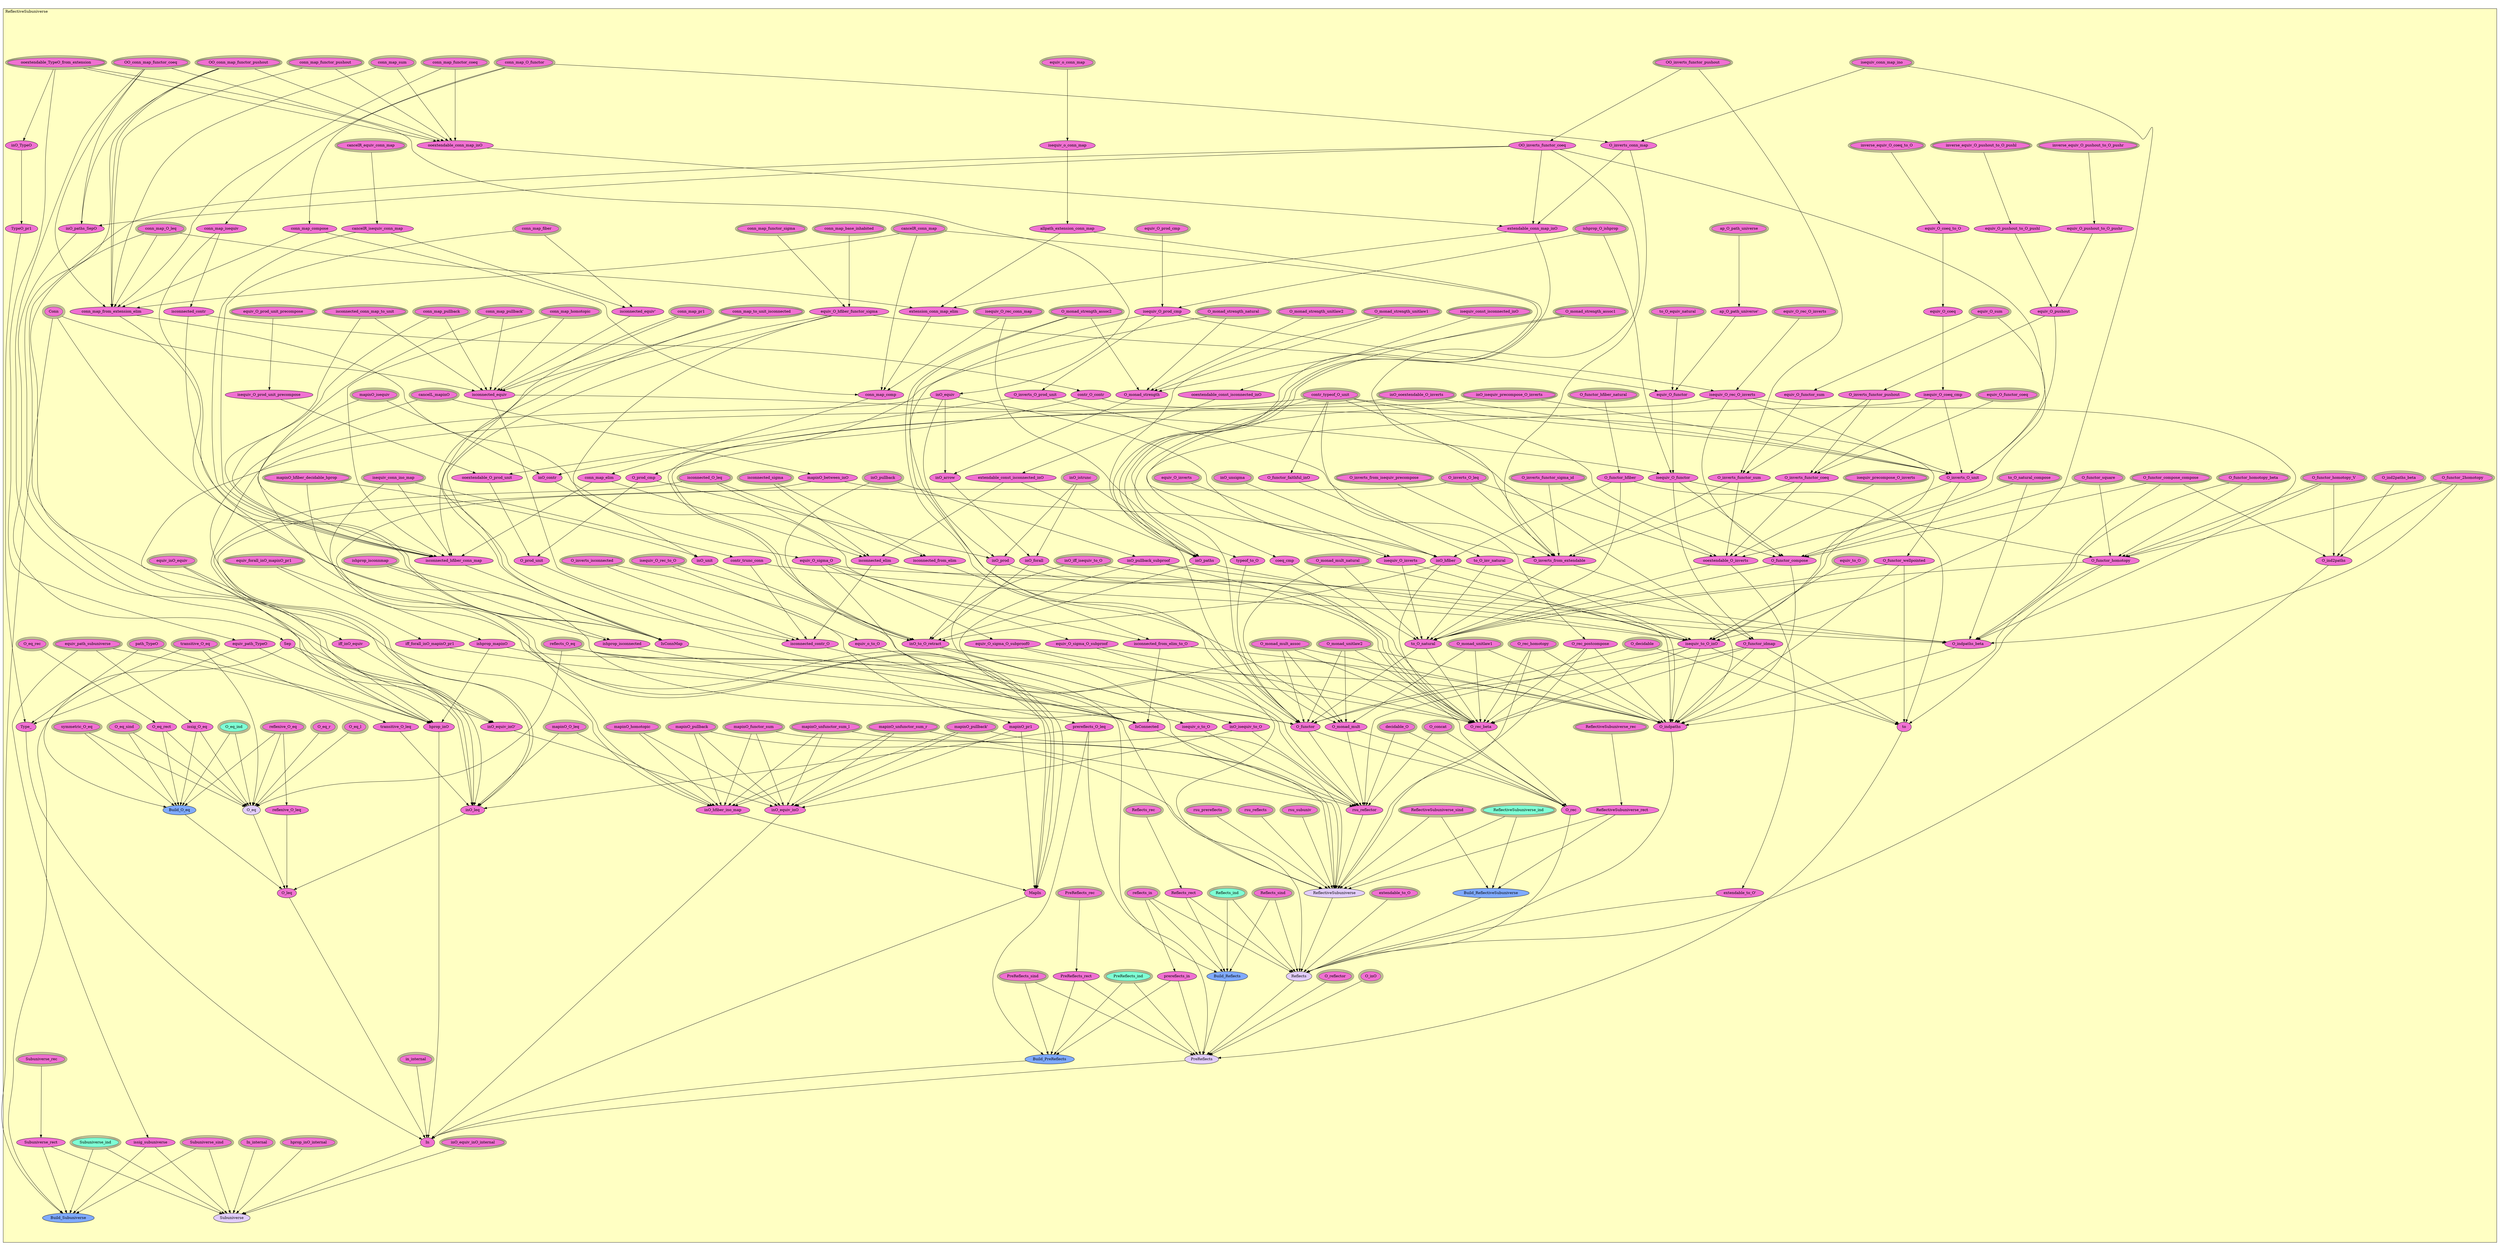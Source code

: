 digraph HoTT_Modalities_ReflectiveSubuniverse {
  graph [ratio=0.5]
  node [style=filled]
ReflectiveSubuniverse_equiv_O_sigma_O_subproof [label="equiv_O_sigma_O_subproof", URL=<ReflectiveSubuniverse.html#equiv_O_sigma_O_subproof>, fillcolor="#F070D1"] ;
ReflectiveSubuniverse_O_inverts_functor_sigma_id [label="O_inverts_functor_sigma_id", URL=<ReflectiveSubuniverse.html#O_inverts_functor_sigma_id>, peripheries=3, fillcolor="#F070D1"] ;
ReflectiveSubuniverse_OO_conn_map_functor_pushout [label="OO_conn_map_functor_pushout", URL=<ReflectiveSubuniverse.html#OO_conn_map_functor_pushout>, peripheries=3, fillcolor="#F070D1"] ;
ReflectiveSubuniverse_O_functor_hfiber_natural [label="O_functor_hfiber_natural", URL=<ReflectiveSubuniverse.html#O_functor_hfiber_natural>, peripheries=3, fillcolor="#F070D1"] ;
ReflectiveSubuniverse_OO_conn_map_functor_coeq [label="OO_conn_map_functor_coeq", URL=<ReflectiveSubuniverse.html#OO_conn_map_functor_coeq>, peripheries=3, fillcolor="#F070D1"] ;
ReflectiveSubuniverse_O_functor_hfiber [label="O_functor_hfiber", URL=<ReflectiveSubuniverse.html#O_functor_hfiber>, fillcolor="#F070D1"] ;
ReflectiveSubuniverse_OO_inverts_functor_pushout [label="OO_inverts_functor_pushout", URL=<ReflectiveSubuniverse.html#OO_inverts_functor_pushout>, peripheries=3, fillcolor="#F070D1"] ;
ReflectiveSubuniverse_inO_unsigma [label="inO_unsigma", URL=<ReflectiveSubuniverse.html#inO_unsigma>, peripheries=3, fillcolor="#F070D1"] ;
ReflectiveSubuniverse_OO_inverts_functor_coeq [label="OO_inverts_functor_coeq", URL=<ReflectiveSubuniverse.html#OO_inverts_functor_coeq>, fillcolor="#F070D1"] ;
ReflectiveSubuniverse_inO_paths_SepO [label="inO_paths_SepO", URL=<ReflectiveSubuniverse.html#inO_paths_SepO>, fillcolor="#F070D1"] ;
ReflectiveSubuniverse_inO_hfiber [label="inO_hfiber", URL=<ReflectiveSubuniverse.html#inO_hfiber>, fillcolor="#F070D1"] ;
ReflectiveSubuniverse_inO_pullback [label="inO_pullback", URL=<ReflectiveSubuniverse.html#inO_pullback>, peripheries=3, fillcolor="#F070D1"] ;
ReflectiveSubuniverse_Sep [label="Sep", URL=<ReflectiveSubuniverse.html#Sep>, fillcolor="#F070D1"] ;
ReflectiveSubuniverse_reflects_O_eq [label="reflects_O_eq", URL=<ReflectiveSubuniverse.html#reflects_O_eq>, peripheries=3, fillcolor="#F070D1"] ;
ReflectiveSubuniverse_inO_pullback_subproof [label="inO_pullback_subproof", URL=<ReflectiveSubuniverse.html#inO_pullback_subproof>, fillcolor="#F070D1"] ;
ReflectiveSubuniverse_prereflects_O_leq [label="prereflects_O_leq", URL=<ReflectiveSubuniverse.html#prereflects_O_leq>, fillcolor="#F070D1"] ;
ReflectiveSubuniverse_equiv_O_prod_cmp [label="equiv_O_prod_cmp", URL=<ReflectiveSubuniverse.html#equiv_O_prod_cmp>, peripheries=3, fillcolor="#F070D1"] ;
ReflectiveSubuniverse_isequiv_O_prod_cmp [label="isequiv_O_prod_cmp", URL=<ReflectiveSubuniverse.html#isequiv_O_prod_cmp>, fillcolor="#F070D1"] ;
ReflectiveSubuniverse_equiv_path_subuniverse [label="equiv_path_subuniverse", URL=<ReflectiveSubuniverse.html#equiv_path_subuniverse>, peripheries=3, fillcolor="#F070D1"] ;
ReflectiveSubuniverse_issig_subuniverse [label="issig_subuniverse", URL=<ReflectiveSubuniverse.html#issig_subuniverse>, fillcolor="#F070D1"] ;
ReflectiveSubuniverse_O_prod_cmp [label="O_prod_cmp", URL=<ReflectiveSubuniverse.html#O_prod_cmp>, fillcolor="#F070D1"] ;
ReflectiveSubuniverse_symmetric_O_eq [label="symmetric_O_eq", URL=<ReflectiveSubuniverse.html#symmetric_O_eq>, peripheries=3, fillcolor="#F070D1"] ;
ReflectiveSubuniverse_O_inverts_O_prod_unit [label="O_inverts_O_prod_unit", URL=<ReflectiveSubuniverse.html#O_inverts_O_prod_unit>, fillcolor="#F070D1"] ;
ReflectiveSubuniverse_transitive_O_eq [label="transitive_O_eq", URL=<ReflectiveSubuniverse.html#transitive_O_eq>, peripheries=3, fillcolor="#F070D1"] ;
ReflectiveSubuniverse_equiv_O_prod_unit_precompose [label="equiv_O_prod_unit_precompose", URL=<ReflectiveSubuniverse.html#equiv_O_prod_unit_precompose>, peripheries=3, fillcolor="#F070D1"] ;
ReflectiveSubuniverse_reflexive_O_eq [label="reflexive_O_eq", URL=<ReflectiveSubuniverse.html#reflexive_O_eq>, peripheries=3, fillcolor="#F070D1"] ;
ReflectiveSubuniverse_isequiv_O_prod_unit_precompose [label="isequiv_O_prod_unit_precompose", URL=<ReflectiveSubuniverse.html#isequiv_O_prod_unit_precompose>, fillcolor="#F070D1"] ;
ReflectiveSubuniverse_ooextendable_O_prod_unit [label="ooextendable_O_prod_unit", URL=<ReflectiveSubuniverse.html#ooextendable_O_prod_unit>, fillcolor="#F070D1"] ;
ReflectiveSubuniverse_issig_O_eq [label="issig_O_eq", URL=<ReflectiveSubuniverse.html#issig_O_eq>, fillcolor="#F070D1"] ;
ReflectiveSubuniverse_O_prod_unit [label="O_prod_unit", URL=<ReflectiveSubuniverse.html#O_prod_unit>, fillcolor="#F070D1"] ;
ReflectiveSubuniverse_O_eq_r [label="O_eq_r", URL=<ReflectiveSubuniverse.html#O_eq_r>, peripheries=3, fillcolor="#F070D1"] ;
ReflectiveSubuniverse_inO_prod [label="inO_prod", URL=<ReflectiveSubuniverse.html#inO_prod>, fillcolor="#F070D1"] ;
ReflectiveSubuniverse_O_eq_l [label="O_eq_l", URL=<ReflectiveSubuniverse.html#O_eq_l>, peripheries=3, fillcolor="#F070D1"] ;
ReflectiveSubuniverse_inO_arrow [label="inO_arrow", URL=<ReflectiveSubuniverse.html#inO_arrow>, fillcolor="#F070D1"] ;
ReflectiveSubuniverse_O_eq_sind [label="O_eq_sind", URL=<ReflectiveSubuniverse.html#O_eq_sind>, peripheries=3, fillcolor="#F070D1"] ;
ReflectiveSubuniverse_inO_forall [label="inO_forall", URL=<ReflectiveSubuniverse.html#inO_forall>, fillcolor="#F070D1"] ;
ReflectiveSubuniverse_O_eq_rec [label="O_eq_rec", URL=<ReflectiveSubuniverse.html#O_eq_rec>, peripheries=3, fillcolor="#F070D1"] ;
ReflectiveSubuniverse_contr_O_contr [label="contr_O_contr", URL=<ReflectiveSubuniverse.html#contr_O_contr>, fillcolor="#F070D1"] ;
ReflectiveSubuniverse_O_eq_ind [label="O_eq_ind", URL=<ReflectiveSubuniverse.html#O_eq_ind>, peripheries=3, fillcolor="#7FFFD4"] ;
ReflectiveSubuniverse_inO_contr [label="inO_contr", URL=<ReflectiveSubuniverse.html#inO_contr>, fillcolor="#F070D1"] ;
ReflectiveSubuniverse_O_eq_rect [label="O_eq_rect", URL=<ReflectiveSubuniverse.html#O_eq_rect>, fillcolor="#F070D1"] ;
ReflectiveSubuniverse_Build_O_eq [label="Build_O_eq", URL=<ReflectiveSubuniverse.html#Build_O_eq>, fillcolor="#7FAAFF"] ;
ReflectiveSubuniverse_inO_unit [label="inO_unit", URL=<ReflectiveSubuniverse.html#inO_unit>, fillcolor="#F070D1"] ;
ReflectiveSubuniverse_O_eq [label="O_eq", URL=<ReflectiveSubuniverse.html#O_eq>, fillcolor="#E2CDFA"] ;
ReflectiveSubuniverse_contr_typeof_O_unit [label="contr_typeof_O_unit", URL=<ReflectiveSubuniverse.html#contr_typeof_O_unit>, peripheries=3, fillcolor="#F070D1"] ;
ReflectiveSubuniverse_typeof_to_O [label="typeof_to_O", URL=<ReflectiveSubuniverse.html#typeof_to_O>, fillcolor="#F070D1"] ;
ReflectiveSubuniverse_O_inverts_O_leq [label="O_inverts_O_leq", URL=<ReflectiveSubuniverse.html#O_inverts_O_leq>, peripheries=3, fillcolor="#F070D1"] ;
ReflectiveSubuniverse_conn_map_O_leq [label="conn_map_O_leq", URL=<ReflectiveSubuniverse.html#conn_map_O_leq>, peripheries=3, fillcolor="#F070D1"] ;
ReflectiveSubuniverse_O_functor_faithful_inO [label="O_functor_faithful_inO", URL=<ReflectiveSubuniverse.html#O_functor_faithful_inO>, fillcolor="#F070D1"] ;
ReflectiveSubuniverse_to_O_inv_natural [label="to_O_inv_natural", URL=<ReflectiveSubuniverse.html#to_O_inv_natural>, fillcolor="#F070D1"] ;
ReflectiveSubuniverse_isconnected_O_leq [label="isconnected_O_leq", URL=<ReflectiveSubuniverse.html#isconnected_O_leq>, peripheries=3, fillcolor="#F070D1"] ;
ReflectiveSubuniverse_mapinO_O_leq [label="mapinO_O_leq", URL=<ReflectiveSubuniverse.html#mapinO_O_leq>, peripheries=3, fillcolor="#F070D1"] ;
ReflectiveSubuniverse_inO_isequiv_precompose_O_inverts [label="inO_isequiv_precompose_O_inverts", URL=<ReflectiveSubuniverse.html#inO_isequiv_precompose_O_inverts>, peripheries=3, fillcolor="#F070D1"] ;
ReflectiveSubuniverse_transitive_O_leq [label="transitive_O_leq", URL=<ReflectiveSubuniverse.html#transitive_O_leq>, fillcolor="#F070D1"] ;
ReflectiveSubuniverse_inO_ooextendable_O_inverts [label="inO_ooextendable_O_inverts", URL=<ReflectiveSubuniverse.html#inO_ooextendable_O_inverts>, peripheries=3, fillcolor="#F070D1"] ;
ReflectiveSubuniverse_reflexive_O_leq [label="reflexive_O_leq", URL=<ReflectiveSubuniverse.html#reflexive_O_leq>, fillcolor="#F070D1"] ;
ReflectiveSubuniverse_O_inverts_from_isequiv_precompose [label="O_inverts_from_isequiv_precompose", URL=<ReflectiveSubuniverse.html#O_inverts_from_isequiv_precompose>, peripheries=3, fillcolor="#F070D1"] ;
ReflectiveSubuniverse_inO_leq [label="inO_leq", URL=<ReflectiveSubuniverse.html#inO_leq>, fillcolor="#F070D1"] ;
ReflectiveSubuniverse_O_inverts_from_extendable [label="O_inverts_from_extendable", URL=<ReflectiveSubuniverse.html#O_inverts_from_extendable>, fillcolor="#F070D1"] ;
ReflectiveSubuniverse_isequiv_precompose_O_inverts [label="isequiv_precompose_O_inverts", URL=<ReflectiveSubuniverse.html#isequiv_precompose_O_inverts>, peripheries=3, fillcolor="#F070D1"] ;
ReflectiveSubuniverse_O_leq [label="O_leq", URL=<ReflectiveSubuniverse.html#O_leq>, fillcolor="#F070D1"] ;
ReflectiveSubuniverse_ooextendable_O_inverts [label="ooextendable_O_inverts", URL=<ReflectiveSubuniverse.html#ooextendable_O_inverts>, fillcolor="#F070D1"] ;
ReflectiveSubuniverse_conn_map_functor_pushout [label="conn_map_functor_pushout", URL=<ReflectiveSubuniverse.html#conn_map_functor_pushout>, peripheries=3, fillcolor="#F070D1"] ;
ReflectiveSubuniverse_equiv_O_rec_O_inverts [label="equiv_O_rec_O_inverts", URL=<ReflectiveSubuniverse.html#equiv_O_rec_O_inverts>, peripheries=3, fillcolor="#F070D1"] ;
ReflectiveSubuniverse_conn_map_functor_coeq [label="conn_map_functor_coeq", URL=<ReflectiveSubuniverse.html#conn_map_functor_coeq>, peripheries=3, fillcolor="#F070D1"] ;
ReflectiveSubuniverse_isequiv_O_rec_O_inverts [label="isequiv_O_rec_O_inverts", URL=<ReflectiveSubuniverse.html#isequiv_O_rec_O_inverts>, fillcolor="#F070D1"] ;
ReflectiveSubuniverse_conn_map_sum [label="conn_map_sum", URL=<ReflectiveSubuniverse.html#conn_map_sum>, peripheries=3, fillcolor="#F070D1"] ;
ReflectiveSubuniverse_equiv_O_inverts [label="equiv_O_inverts", URL=<ReflectiveSubuniverse.html#equiv_O_inverts>, peripheries=3, fillcolor="#F070D1"] ;
ReflectiveSubuniverse_conn_map_O_functor [label="conn_map_O_functor", URL=<ReflectiveSubuniverse.html#conn_map_O_functor>, peripheries=3, fillcolor="#F070D1"] ;
ReflectiveSubuniverse_isequiv_conn_map_ino [label="isequiv_conn_map_ino", URL=<ReflectiveSubuniverse.html#isequiv_conn_map_ino>, peripheries=3, fillcolor="#F070D1"] ;
ReflectiveSubuniverse_isequiv_O_inverts [label="isequiv_O_inverts", URL=<ReflectiveSubuniverse.html#isequiv_O_inverts>, fillcolor="#F070D1"] ;
ReflectiveSubuniverse_O_inverts_conn_map [label="O_inverts_conn_map", URL=<ReflectiveSubuniverse.html#O_inverts_conn_map>, fillcolor="#F070D1"] ;
ReflectiveSubuniverse_O_inverts_O_unit [label="O_inverts_O_unit", URL=<ReflectiveSubuniverse.html#O_inverts_O_unit>, fillcolor="#F070D1"] ;
ReflectiveSubuniverse_inO_to_O_retract [label="inO_to_O_retract", URL=<ReflectiveSubuniverse.html#inO_to_O_retract>, fillcolor="#F070D1"] ;
ReflectiveSubuniverse_conn_map_fiber [label="conn_map_fiber", URL=<ReflectiveSubuniverse.html#conn_map_fiber>, peripheries=3, fillcolor="#F070D1"] ;
ReflectiveSubuniverse_inO_iff_isequiv_to_O [label="inO_iff_isequiv_to_O", URL=<ReflectiveSubuniverse.html#inO_iff_isequiv_to_O>, peripheries=3, fillcolor="#F070D1"] ;
ReflectiveSubuniverse_conn_map_base_inhabited [label="conn_map_base_inhabited", URL=<ReflectiveSubuniverse.html#conn_map_base_inhabited>, peripheries=3, fillcolor="#F070D1"] ;
ReflectiveSubuniverse_inO_isequiv_to_O [label="inO_isequiv_to_O", URL=<ReflectiveSubuniverse.html#inO_isequiv_to_O>, fillcolor="#F070D1"] ;
ReflectiveSubuniverse_conn_map_functor_sigma [label="conn_map_functor_sigma", URL=<ReflectiveSubuniverse.html#conn_map_functor_sigma>, peripheries=3, fillcolor="#F070D1"] ;
ReflectiveSubuniverse_equiv_O_hfiber_functor_sigma [label="equiv_O_hfiber_functor_sigma", URL=<ReflectiveSubuniverse.html#equiv_O_hfiber_functor_sigma>, fillcolor="#F070D1"] ;
ReflectiveSubuniverse_O_rec_postcompose [label="O_rec_postcompose", URL=<ReflectiveSubuniverse.html#O_rec_postcompose>, fillcolor="#F070D1"] ;
ReflectiveSubuniverse_isequiv_O_rec_conn_map [label="isequiv_O_rec_conn_map", URL=<ReflectiveSubuniverse.html#isequiv_O_rec_conn_map>, peripheries=3, fillcolor="#F070D1"] ;
ReflectiveSubuniverse_ap_O_path_universe [label="ap_O_path_universe", URL=<ReflectiveSubuniverse.html#ap_O_path_universe>, peripheries=3, fillcolor="#F070D1"] ;
ReflectiveSubuniverse_conn_map_to_unit_isconnected [label="conn_map_to_unit_isconnected", URL=<ReflectiveSubuniverse.html#conn_map_to_unit_isconnected>, peripheries=3, fillcolor="#F070D1"] ;
ReflectiveSubuniverse_ap_O_path_universe_ [label="ap_O_path_universe'", URL=<ReflectiveSubuniverse.html#ap_O_path_universe'>, fillcolor="#F070D1"] ;
ReflectiveSubuniverse_to_O_equiv_natural [label="to_O_equiv_natural", URL=<ReflectiveSubuniverse.html#to_O_equiv_natural>, peripheries=3, fillcolor="#F070D1"] ;
ReflectiveSubuniverse_isconnected_conn_map_to_unit [label="isconnected_conn_map_to_unit", URL=<ReflectiveSubuniverse.html#isconnected_conn_map_to_unit>, peripheries=3, fillcolor="#F070D1"] ;
ReflectiveSubuniverse_equiv_O_functor [label="equiv_O_functor", URL=<ReflectiveSubuniverse.html#equiv_O_functor>, fillcolor="#F070D1"] ;
ReflectiveSubuniverse_cancelR_equiv_conn_map [label="cancelR_equiv_conn_map", URL=<ReflectiveSubuniverse.html#cancelR_equiv_conn_map>, peripheries=3, fillcolor="#F070D1"] ;
ReflectiveSubuniverse_isequiv_O_functor [label="isequiv_O_functor", URL=<ReflectiveSubuniverse.html#isequiv_O_functor>, fillcolor="#F070D1"] ;
ReflectiveSubuniverse_cancelR_isequiv_conn_map [label="cancelR_isequiv_conn_map", URL=<ReflectiveSubuniverse.html#cancelR_isequiv_conn_map>, fillcolor="#F070D1"] ;
ReflectiveSubuniverse_cancelR_conn_map [label="cancelR_conn_map", URL=<ReflectiveSubuniverse.html#cancelR_conn_map>, peripheries=3, fillcolor="#F070D1"] ;
ReflectiveSubuniverse_O_functor_compose_compose [label="O_functor_compose_compose", URL=<ReflectiveSubuniverse.html#O_functor_compose_compose>, peripheries=3, fillcolor="#F070D1"] ;
ReflectiveSubuniverse_to_O_natural_compose [label="to_O_natural_compose", URL=<ReflectiveSubuniverse.html#to_O_natural_compose>, peripheries=3, fillcolor="#F070D1"] ;
ReflectiveSubuniverse_conn_map_compose [label="conn_map_compose", URL=<ReflectiveSubuniverse.html#conn_map_compose>, fillcolor="#F070D1"] ;
ReflectiveSubuniverse_conn_map_from_extension_elim [label="conn_map_from_extension_elim", URL=<ReflectiveSubuniverse.html#conn_map_from_extension_elim>, fillcolor="#F070D1"] ;
ReflectiveSubuniverse_O_functor_wellpointed [label="O_functor_wellpointed", URL=<ReflectiveSubuniverse.html#O_functor_wellpointed>, fillcolor="#F070D1"] ;
ReflectiveSubuniverse_ooextendable_TypeO_from_extension [label="ooextendable_TypeO_from_extension", URL=<ReflectiveSubuniverse.html#ooextendable_TypeO_from_extension>, peripheries=3, fillcolor="#F070D1"] ;
ReflectiveSubuniverse_O_functor_homotopy_beta [label="O_functor_homotopy_beta", URL=<ReflectiveSubuniverse.html#O_functor_homotopy_beta>, peripheries=3, fillcolor="#F070D1"] ;
ReflectiveSubuniverse_equiv_o_conn_map [label="equiv_o_conn_map", URL=<ReflectiveSubuniverse.html#equiv_o_conn_map>, peripheries=3, fillcolor="#F070D1"] ;
ReflectiveSubuniverse_O_functor_2homotopy [label="O_functor_2homotopy", URL=<ReflectiveSubuniverse.html#O_functor_2homotopy>, peripheries=3, fillcolor="#F070D1"] ;
ReflectiveSubuniverse_isequiv_o_conn_map [label="isequiv_o_conn_map", URL=<ReflectiveSubuniverse.html#isequiv_o_conn_map>, fillcolor="#F070D1"] ;
ReflectiveSubuniverse_O_functor_idmap [label="O_functor_idmap", URL=<ReflectiveSubuniverse.html#O_functor_idmap>, fillcolor="#F070D1"] ;
ReflectiveSubuniverse_allpath_extension_conn_map [label="allpath_extension_conn_map", URL=<ReflectiveSubuniverse.html#allpath_extension_conn_map>, fillcolor="#F070D1"] ;
ReflectiveSubuniverse_O_functor_square [label="O_functor_square", URL=<ReflectiveSubuniverse.html#O_functor_square>, peripheries=3, fillcolor="#F070D1"] ;
ReflectiveSubuniverse_ooextendable_conn_map_inO [label="ooextendable_conn_map_inO", URL=<ReflectiveSubuniverse.html#ooextendable_conn_map_inO>, fillcolor="#F070D1"] ;
ReflectiveSubuniverse_O_functor_homotopy_V [label="O_functor_homotopy_V", URL=<ReflectiveSubuniverse.html#O_functor_homotopy_V>, peripheries=3, fillcolor="#F070D1"] ;
ReflectiveSubuniverse_extendable_conn_map_inO [label="extendable_conn_map_inO", URL=<ReflectiveSubuniverse.html#extendable_conn_map_inO>, fillcolor="#F070D1"] ;
ReflectiveSubuniverse_O_functor_homotopy [label="O_functor_homotopy", URL=<ReflectiveSubuniverse.html#O_functor_homotopy>, fillcolor="#F070D1"] ;
ReflectiveSubuniverse_extension_conn_map_elim [label="extension_conn_map_elim", URL=<ReflectiveSubuniverse.html#extension_conn_map_elim>, fillcolor="#F070D1"] ;
ReflectiveSubuniverse_O_functor_compose [label="O_functor_compose", URL=<ReflectiveSubuniverse.html#O_functor_compose>, fillcolor="#F070D1"] ;
ReflectiveSubuniverse_to_O_natural [label="to_O_natural", URL=<ReflectiveSubuniverse.html#to_O_natural>, fillcolor="#F070D1"] ;
ReflectiveSubuniverse_isequiv_conn_ino_map [label="isequiv_conn_ino_map", URL=<ReflectiveSubuniverse.html#isequiv_conn_ino_map>, peripheries=3, fillcolor="#F070D1"] ;
ReflectiveSubuniverse_conn_map_comp [label="conn_map_comp", URL=<ReflectiveSubuniverse.html#conn_map_comp>, fillcolor="#F070D1"] ;
ReflectiveSubuniverse_O_functor [label="O_functor", URL=<ReflectiveSubuniverse.html#O_functor>, fillcolor="#F070D1"] ;
ReflectiveSubuniverse_equiv_to_O [label="equiv_to_O", URL=<ReflectiveSubuniverse.html#equiv_to_O>, peripheries=3, fillcolor="#F070D1"] ;
ReflectiveSubuniverse_conn_map_elim [label="conn_map_elim", URL=<ReflectiveSubuniverse.html#conn_map_elim>, fillcolor="#F070D1"] ;
ReflectiveSubuniverse_ishprop_isconnmap [label="ishprop_isconnmap", URL=<ReflectiveSubuniverse.html#ishprop_isconnmap>, peripheries=3, fillcolor="#F070D1"] ;
ReflectiveSubuniverse_isequiv_to_O_inO [label="isequiv_to_O_inO", URL=<ReflectiveSubuniverse.html#isequiv_to_O_inO>, fillcolor="#F070D1"] ;
ReflectiveSubuniverse_conn_map_pr1 [label="conn_map_pr1", URL=<ReflectiveSubuniverse.html#conn_map_pr1>, peripheries=3, fillcolor="#F070D1"] ;
ReflectiveSubuniverse_O_rec_homotopy [label="O_rec_homotopy", URL=<ReflectiveSubuniverse.html#O_rec_homotopy>, peripheries=3, fillcolor="#F070D1"] ;
ReflectiveSubuniverse_isequiv_O_rec_to_O [label="isequiv_O_rec_to_O", URL=<ReflectiveSubuniverse.html#isequiv_O_rec_to_O>, peripheries=3, fillcolor="#F070D1"] ;
ReflectiveSubuniverse_conn_map_pullback_ [label="conn_map_pullback'", URL=<ReflectiveSubuniverse.html#conn_map_pullback'>, peripheries=3, fillcolor="#F070D1"] ;
ReflectiveSubuniverse_equiv_o_to_O [label="equiv_o_to_O", URL=<ReflectiveSubuniverse.html#equiv_o_to_O>, fillcolor="#F070D1"] ;
ReflectiveSubuniverse_conn_map_pullback [label="conn_map_pullback", URL=<ReflectiveSubuniverse.html#conn_map_pullback>, peripheries=3, fillcolor="#F070D1"] ;
ReflectiveSubuniverse_isequiv_o_to_O [label="isequiv_o_to_O", URL=<ReflectiveSubuniverse.html#isequiv_o_to_O>, fillcolor="#F070D1"] ;
ReflectiveSubuniverse_conn_map_homotopic [label="conn_map_homotopic", URL=<ReflectiveSubuniverse.html#conn_map_homotopic>, peripheries=3, fillcolor="#F070D1"] ;
ReflectiveSubuniverse_conn_map_isequiv [label="conn_map_isequiv", URL=<ReflectiveSubuniverse.html#conn_map_isequiv>, fillcolor="#F070D1"] ;
ReflectiveSubuniverse_O_ind2paths_beta [label="O_ind2paths_beta", URL=<ReflectiveSubuniverse.html#O_ind2paths_beta>, peripheries=3, fillcolor="#F070D1"] ;
ReflectiveSubuniverse_isconnected_hfiber_conn_map [label="isconnected_hfiber_conn_map", URL=<ReflectiveSubuniverse.html#isconnected_hfiber_conn_map>, fillcolor="#F070D1"] ;
ReflectiveSubuniverse_O_ind2paths [label="O_ind2paths", URL=<ReflectiveSubuniverse.html#O_ind2paths>, fillcolor="#F070D1"] ;
ReflectiveSubuniverse_O_indpaths_beta [label="O_indpaths_beta", URL=<ReflectiveSubuniverse.html#O_indpaths_beta>, fillcolor="#F070D1"] ;
ReflectiveSubuniverse_IsConnMap [label="IsConnMap", URL=<ReflectiveSubuniverse.html#IsConnMap>, fillcolor="#F070D1"] ;
ReflectiveSubuniverse_mapinO_unfunctor_sum_r [label="mapinO_unfunctor_sum_r", URL=<ReflectiveSubuniverse.html#mapinO_unfunctor_sum_r>, peripheries=3, fillcolor="#F070D1"] ;
ReflectiveSubuniverse_O_indpaths [label="O_indpaths", URL=<ReflectiveSubuniverse.html#O_indpaths>, fillcolor="#F070D1"] ;
ReflectiveSubuniverse_mapinO_unfunctor_sum_l [label="mapinO_unfunctor_sum_l", URL=<ReflectiveSubuniverse.html#mapinO_unfunctor_sum_l>, peripheries=3, fillcolor="#F070D1"] ;
ReflectiveSubuniverse_O_rec_beta [label="O_rec_beta", URL=<ReflectiveSubuniverse.html#O_rec_beta>, fillcolor="#F070D1"] ;
ReflectiveSubuniverse_mapinO_functor_sum [label="mapinO_functor_sum", URL=<ReflectiveSubuniverse.html#mapinO_functor_sum>, peripheries=3, fillcolor="#F070D1"] ;
ReflectiveSubuniverse_O_rec [label="O_rec", URL=<ReflectiveSubuniverse.html#O_rec>, fillcolor="#F070D1"] ;
ReflectiveSubuniverse_rsu_reflector [label="rsu_reflector", URL=<ReflectiveSubuniverse.html#rsu_reflector>, fillcolor="#F070D1"] ;
ReflectiveSubuniverse_mapinO_pullback_ [label="mapinO_pullback'", URL=<ReflectiveSubuniverse.html#mapinO_pullback'>, peripheries=3, fillcolor="#F070D1"] ;
ReflectiveSubuniverse_rsu_reflects [label="rsu_reflects", URL=<ReflectiveSubuniverse.html#rsu_reflects>, peripheries=3, fillcolor="#F070D1"] ;
ReflectiveSubuniverse_mapinO_pullback [label="mapinO_pullback", URL=<ReflectiveSubuniverse.html#mapinO_pullback>, peripheries=3, fillcolor="#F070D1"] ;
ReflectiveSubuniverse_rsu_prereflects [label="rsu_prereflects", URL=<ReflectiveSubuniverse.html#rsu_prereflects>, peripheries=3, fillcolor="#F070D1"] ;
ReflectiveSubuniverse_cancelL_mapinO [label="cancelL_mapinO", URL=<ReflectiveSubuniverse.html#cancelL_mapinO>, peripheries=3, fillcolor="#F070D1"] ;
ReflectiveSubuniverse_rsu_subuniv [label="rsu_subuniv", URL=<ReflectiveSubuniverse.html#rsu_subuniv>, peripheries=3, fillcolor="#F070D1"] ;
ReflectiveSubuniverse_mapinO_between_inO [label="mapinO_between_inO", URL=<ReflectiveSubuniverse.html#mapinO_between_inO>, fillcolor="#F070D1"] ;
ReflectiveSubuniverse_mapinO_hfiber_decidable_hprop [label="mapinO_hfiber_decidable_hprop", URL=<ReflectiveSubuniverse.html#mapinO_hfiber_decidable_hprop>, peripheries=3, fillcolor="#F070D1"] ;
ReflectiveSubuniverse_ReflectiveSubuniverse_sind [label="ReflectiveSubuniverse_sind", URL=<ReflectiveSubuniverse.html#ReflectiveSubuniverse_sind>, peripheries=3, fillcolor="#F070D1"] ;
ReflectiveSubuniverse_mapinO_isequiv [label="mapinO_isequiv", URL=<ReflectiveSubuniverse.html#mapinO_isequiv>, peripheries=3, fillcolor="#F070D1"] ;
ReflectiveSubuniverse_ReflectiveSubuniverse_rec [label="ReflectiveSubuniverse_rec", URL=<ReflectiveSubuniverse.html#ReflectiveSubuniverse_rec>, peripheries=3, fillcolor="#F070D1"] ;
ReflectiveSubuniverse_isequiv_const_isconnected_inO [label="isequiv_const_isconnected_inO", URL=<ReflectiveSubuniverse.html#isequiv_const_isconnected_inO>, peripheries=3, fillcolor="#F070D1"] ;
ReflectiveSubuniverse_ReflectiveSubuniverse_ind [label="ReflectiveSubuniverse_ind", URL=<ReflectiveSubuniverse.html#ReflectiveSubuniverse_ind>, peripheries=3, fillcolor="#7FFFD4"] ;
ReflectiveSubuniverse_ooextendable_const_isconnected_inO [label="ooextendable_const_isconnected_inO", URL=<ReflectiveSubuniverse.html#ooextendable_const_isconnected_inO>, fillcolor="#F070D1"] ;
ReflectiveSubuniverse_ReflectiveSubuniverse_rect [label="ReflectiveSubuniverse_rect", URL=<ReflectiveSubuniverse.html#ReflectiveSubuniverse_rect>, fillcolor="#F070D1"] ;
ReflectiveSubuniverse_Build_ReflectiveSubuniverse [label="Build_ReflectiveSubuniverse", URL=<ReflectiveSubuniverse.html#Build_ReflectiveSubuniverse>, fillcolor="#7FAAFF"] ;
ReflectiveSubuniverse_extendable_const_isconnected_inO [label="extendable_const_isconnected_inO", URL=<ReflectiveSubuniverse.html#extendable_const_isconnected_inO>, fillcolor="#F070D1"] ;
ReflectiveSubuniverse_ReflectiveSubuniverse [label="ReflectiveSubuniverse", URL=<ReflectiveSubuniverse.html#ReflectiveSubuniverse>, fillcolor="#E2CDFA"] ;
ReflectiveSubuniverse_O_inverts_isconnected [label="O_inverts_isconnected", URL=<ReflectiveSubuniverse.html#O_inverts_isconnected>, peripheries=3, fillcolor="#F070D1"] ;
ReflectiveSubuniverse_reflects_in [label="reflects_in", URL=<ReflectiveSubuniverse.html#reflects_in>, peripheries=3, fillcolor="#F070D1"] ;
ReflectiveSubuniverse_contr_trunc_conn [label="contr_trunc_conn", URL=<ReflectiveSubuniverse.html#contr_trunc_conn>, fillcolor="#F070D1"] ;
ReflectiveSubuniverse_prereflects_in [label="prereflects_in", URL=<ReflectiveSubuniverse.html#prereflects_in>, fillcolor="#F070D1"] ;
ReflectiveSubuniverse_isconnected_contr [label="isconnected_contr", URL=<ReflectiveSubuniverse.html#isconnected_contr>, fillcolor="#F070D1"] ;
ReflectiveSubuniverse_isconnected_sigma [label="isconnected_sigma", URL=<ReflectiveSubuniverse.html#isconnected_sigma>, peripheries=3, fillcolor="#F070D1"] ;
ReflectiveSubuniverse_extendable_to_O_ [label="extendable_to_O'", URL=<ReflectiveSubuniverse.html#extendable_to_O'>, fillcolor="#F070D1"] ;
ReflectiveSubuniverse_isconnected_from_elim [label="isconnected_from_elim", URL=<ReflectiveSubuniverse.html#isconnected_from_elim>, fillcolor="#F070D1"] ;
ReflectiveSubuniverse_extendable_to_O [label="extendable_to_O", URL=<ReflectiveSubuniverse.html#extendable_to_O>, peripheries=3, fillcolor="#F070D1"] ;
ReflectiveSubuniverse_isconnected_from_elim_to_O [label="isconnected_from_elim_to_O", URL=<ReflectiveSubuniverse.html#isconnected_from_elim_to_O>, fillcolor="#F070D1"] ;
ReflectiveSubuniverse_Reflects_sind [label="Reflects_sind", URL=<ReflectiveSubuniverse.html#Reflects_sind>, peripheries=3, fillcolor="#F070D1"] ;
ReflectiveSubuniverse_isconnected_elim [label="isconnected_elim", URL=<ReflectiveSubuniverse.html#isconnected_elim>, fillcolor="#F070D1"] ;
ReflectiveSubuniverse_Reflects_rec [label="Reflects_rec", URL=<ReflectiveSubuniverse.html#Reflects_rec>, peripheries=3, fillcolor="#F070D1"] ;
ReflectiveSubuniverse_Reflects_ind [label="Reflects_ind", URL=<ReflectiveSubuniverse.html#Reflects_ind>, peripheries=3, fillcolor="#7FFFD4"] ;
ReflectiveSubuniverse_Conn [label="Conn", URL=<ReflectiveSubuniverse.html#Conn>, peripheries=3, fillcolor="#F070D1"] ;
ReflectiveSubuniverse_isconnected_equiv_ [label="isconnected_equiv'", URL=<ReflectiveSubuniverse.html#isconnected_equiv'>, fillcolor="#F070D1"] ;
ReflectiveSubuniverse_Reflects_rect [label="Reflects_rect", URL=<ReflectiveSubuniverse.html#Reflects_rect>, fillcolor="#F070D1"] ;
ReflectiveSubuniverse_Build_Reflects [label="Build_Reflects", URL=<ReflectiveSubuniverse.html#Build_Reflects>, fillcolor="#7FAAFF"] ;
ReflectiveSubuniverse_isconnected_equiv [label="isconnected_equiv", URL=<ReflectiveSubuniverse.html#isconnected_equiv>, fillcolor="#F070D1"] ;
ReflectiveSubuniverse_Reflects [label="Reflects", URL=<ReflectiveSubuniverse.html#Reflects>, fillcolor="#E2CDFA"] ;
ReflectiveSubuniverse_ishprop_isconnected [label="ishprop_isconnected", URL=<ReflectiveSubuniverse.html#ishprop_isconnected>, fillcolor="#F070D1"] ;
ReflectiveSubuniverse_to [label="to", URL=<ReflectiveSubuniverse.html#to>, fillcolor="#F070D1"] ;
ReflectiveSubuniverse_isconnected_contr_O [label="isconnected_contr_O", URL=<ReflectiveSubuniverse.html#isconnected_contr_O>, fillcolor="#F070D1"] ;
ReflectiveSubuniverse_O_inO [label="O_inO", URL=<ReflectiveSubuniverse.html#O_inO>, peripheries=3, fillcolor="#F070D1"] ;
ReflectiveSubuniverse_IsConnected [label="IsConnected", URL=<ReflectiveSubuniverse.html#IsConnected>, fillcolor="#F070D1"] ;
ReflectiveSubuniverse_O_reflector [label="O_reflector", URL=<ReflectiveSubuniverse.html#O_reflector>, peripheries=3, fillcolor="#F070D1"] ;
ReflectiveSubuniverse_O_monad_strength_assoc2 [label="O_monad_strength_assoc2", URL=<ReflectiveSubuniverse.html#O_monad_strength_assoc2>, peripheries=3, fillcolor="#F070D1"] ;
ReflectiveSubuniverse_PreReflects_sind [label="PreReflects_sind", URL=<ReflectiveSubuniverse.html#PreReflects_sind>, peripheries=3, fillcolor="#F070D1"] ;
ReflectiveSubuniverse_O_monad_strength_assoc1 [label="O_monad_strength_assoc1", URL=<ReflectiveSubuniverse.html#O_monad_strength_assoc1>, peripheries=3, fillcolor="#F070D1"] ;
ReflectiveSubuniverse_PreReflects_rec [label="PreReflects_rec", URL=<ReflectiveSubuniverse.html#PreReflects_rec>, peripheries=3, fillcolor="#F070D1"] ;
ReflectiveSubuniverse_O_monad_strength_unitlaw2 [label="O_monad_strength_unitlaw2", URL=<ReflectiveSubuniverse.html#O_monad_strength_unitlaw2>, peripheries=3, fillcolor="#F070D1"] ;
ReflectiveSubuniverse_PreReflects_ind [label="PreReflects_ind", URL=<ReflectiveSubuniverse.html#PreReflects_ind>, peripheries=3, fillcolor="#7FFFD4"] ;
ReflectiveSubuniverse_O_monad_strength_unitlaw1 [label="O_monad_strength_unitlaw1", URL=<ReflectiveSubuniverse.html#O_monad_strength_unitlaw1>, peripheries=3, fillcolor="#F070D1"] ;
ReflectiveSubuniverse_PreReflects_rect [label="PreReflects_rect", URL=<ReflectiveSubuniverse.html#PreReflects_rect>, fillcolor="#F070D1"] ;
ReflectiveSubuniverse_O_monad_strength_natural [label="O_monad_strength_natural", URL=<ReflectiveSubuniverse.html#O_monad_strength_natural>, peripheries=3, fillcolor="#F070D1"] ;
ReflectiveSubuniverse_Build_PreReflects [label="Build_PreReflects", URL=<ReflectiveSubuniverse.html#Build_PreReflects>, fillcolor="#7FAAFF"] ;
ReflectiveSubuniverse_O_monad_strength [label="O_monad_strength", URL=<ReflectiveSubuniverse.html#O_monad_strength>, fillcolor="#F070D1"] ;
ReflectiveSubuniverse_PreReflects [label="PreReflects", URL=<ReflectiveSubuniverse.html#PreReflects>, fillcolor="#E2CDFA"] ;
ReflectiveSubuniverse_O_monad_mult_assoc [label="O_monad_mult_assoc", URL=<ReflectiveSubuniverse.html#O_monad_mult_assoc>, peripheries=3, fillcolor="#F070D1"] ;
ReflectiveSubuniverse_equiv_forall_inO_mapinO_pr1 [label="equiv_forall_inO_mapinO_pr1", URL=<ReflectiveSubuniverse.html#equiv_forall_inO_mapinO_pr1>, peripheries=3, fillcolor="#F070D1"] ;
ReflectiveSubuniverse_O_monad_unitlaw2 [label="O_monad_unitlaw2", URL=<ReflectiveSubuniverse.html#O_monad_unitlaw2>, peripheries=3, fillcolor="#F070D1"] ;
ReflectiveSubuniverse_iff_forall_inO_mapinO_pr1 [label="iff_forall_inO_mapinO_pr1", URL=<ReflectiveSubuniverse.html#iff_forall_inO_mapinO_pr1>, fillcolor="#F070D1"] ;
ReflectiveSubuniverse_O_monad_unitlaw1 [label="O_monad_unitlaw1", URL=<ReflectiveSubuniverse.html#O_monad_unitlaw1>, peripheries=3, fillcolor="#F070D1"] ;
ReflectiveSubuniverse_mapinO_pr1 [label="mapinO_pr1", URL=<ReflectiveSubuniverse.html#mapinO_pr1>, fillcolor="#F070D1"] ;
ReflectiveSubuniverse_O_monad_mult_natural [label="O_monad_mult_natural", URL=<ReflectiveSubuniverse.html#O_monad_mult_natural>, peripheries=3, fillcolor="#F070D1"] ;
ReflectiveSubuniverse_mapinO_homotopic [label="mapinO_homotopic", URL=<ReflectiveSubuniverse.html#mapinO_homotopic>, peripheries=3, fillcolor="#F070D1"] ;
ReflectiveSubuniverse_O_monad_mult [label="O_monad_mult", URL=<ReflectiveSubuniverse.html#O_monad_mult>, fillcolor="#F070D1"] ;
ReflectiveSubuniverse_ishprop_mapinO [label="ishprop_mapinO", URL=<ReflectiveSubuniverse.html#ishprop_mapinO>, fillcolor="#F070D1"] ;
ReflectiveSubuniverse_O_decidable [label="O_decidable", URL=<ReflectiveSubuniverse.html#O_decidable>, peripheries=3, fillcolor="#F070D1"] ;
ReflectiveSubuniverse_inO_hfiber_ino_map [label="inO_hfiber_ino_map", URL=<ReflectiveSubuniverse.html#inO_hfiber_ino_map>, fillcolor="#F070D1"] ;
ReflectiveSubuniverse_decidable_O [label="decidable_O", URL=<ReflectiveSubuniverse.html#decidable_O>, peripheries=3, fillcolor="#F070D1"] ;
ReflectiveSubuniverse_inverse_equiv_O_pushout_to_O_pushr [label="inverse_equiv_O_pushout_to_O_pushr", URL=<ReflectiveSubuniverse.html#inverse_equiv_O_pushout_to_O_pushr>, peripheries=3, fillcolor="#F070D1"] ;
ReflectiveSubuniverse_MapIn [label="MapIn", URL=<ReflectiveSubuniverse.html#MapIn>, fillcolor="#F070D1"] ;
ReflectiveSubuniverse_inverse_equiv_O_pushout_to_O_pushl [label="inverse_equiv_O_pushout_to_O_pushl", URL=<ReflectiveSubuniverse.html#inverse_equiv_O_pushout_to_O_pushl>, peripheries=3, fillcolor="#F070D1"] ;
ReflectiveSubuniverse_inO_TypeO [label="inO_TypeO", URL=<ReflectiveSubuniverse.html#inO_TypeO>, fillcolor="#F070D1"] ;
ReflectiveSubuniverse_equiv_path_TypeO [label="equiv_path_TypeO", URL=<ReflectiveSubuniverse.html#equiv_path_TypeO>, fillcolor="#F070D1"] ;
ReflectiveSubuniverse_equiv_O_pushout_to_O_pushr [label="equiv_O_pushout_to_O_pushr", URL=<ReflectiveSubuniverse.html#equiv_O_pushout_to_O_pushr>, fillcolor="#F070D1"] ;
ReflectiveSubuniverse_path_TypeO [label="path_TypeO", URL=<ReflectiveSubuniverse.html#path_TypeO>, peripheries=3, fillcolor="#F070D1"] ;
ReflectiveSubuniverse_equiv_O_pushout_to_O_pushl [label="equiv_O_pushout_to_O_pushl", URL=<ReflectiveSubuniverse.html#equiv_O_pushout_to_O_pushl>, fillcolor="#F070D1"] ;
ReflectiveSubuniverse_equiv_O_pushout [label="equiv_O_pushout", URL=<ReflectiveSubuniverse.html#equiv_O_pushout>, fillcolor="#F070D1"] ;
ReflectiveSubuniverse_TypeO_pr1 [label="TypeO_pr1", URL=<ReflectiveSubuniverse.html#TypeO_pr1>, fillcolor="#F070D1"] ;
ReflectiveSubuniverse_Type_ [label="Type_", URL=<ReflectiveSubuniverse.html#Type_>, fillcolor="#F070D1"] ;
ReflectiveSubuniverse_O_inverts_functor_pushout [label="O_inverts_functor_pushout", URL=<ReflectiveSubuniverse.html#O_inverts_functor_pushout>, fillcolor="#F070D1"] ;
ReflectiveSubuniverse_inverse_equiv_O_coeq_to_O [label="inverse_equiv_O_coeq_to_O", URL=<ReflectiveSubuniverse.html#inverse_equiv_O_coeq_to_O>, peripheries=3, fillcolor="#F070D1"] ;
ReflectiveSubuniverse_equiv_inO_equiv [label="equiv_inO_equiv", URL=<ReflectiveSubuniverse.html#equiv_inO_equiv>, peripheries=3, fillcolor="#F070D1"] ;
ReflectiveSubuniverse_iff_inO_equiv [label="iff_inO_equiv", URL=<ReflectiveSubuniverse.html#iff_inO_equiv>, fillcolor="#F070D1"] ;
ReflectiveSubuniverse_equiv_O_coeq_to_O [label="equiv_O_coeq_to_O", URL=<ReflectiveSubuniverse.html#equiv_O_coeq_to_O>, fillcolor="#F070D1"] ;
ReflectiveSubuniverse_inO_equiv_inO_ [label="inO_equiv_inO'", URL=<ReflectiveSubuniverse.html#inO_equiv_inO'>, fillcolor="#F070D1"] ;
ReflectiveSubuniverse_equiv_O_coeq [label="equiv_O_coeq", URL=<ReflectiveSubuniverse.html#equiv_O_coeq>, fillcolor="#F070D1"] ;
ReflectiveSubuniverse_isequiv_O_coeq_cmp [label="isequiv_O_coeq_cmp", URL=<ReflectiveSubuniverse.html#isequiv_O_coeq_cmp>, fillcolor="#F070D1"] ;
ReflectiveSubuniverse_inO_equiv_inO [label="inO_equiv_inO", URL=<ReflectiveSubuniverse.html#inO_equiv_inO>, fillcolor="#F070D1"] ;
ReflectiveSubuniverse_hprop_inO [label="hprop_inO", URL=<ReflectiveSubuniverse.html#hprop_inO>, fillcolor="#F070D1"] ;
ReflectiveSubuniverse_coeq_cmp [label="coeq_cmp", URL=<ReflectiveSubuniverse.html#coeq_cmp>, fillcolor="#F070D1"] ;
ReflectiveSubuniverse_in_internal [label="in_internal", URL=<ReflectiveSubuniverse.html#in_internal>, peripheries=3, fillcolor="#F070D1"] ;
ReflectiveSubuniverse_equiv_O_functor_coeq [label="equiv_O_functor_coeq", URL=<ReflectiveSubuniverse.html#equiv_O_functor_coeq>, peripheries=3, fillcolor="#F070D1"] ;
ReflectiveSubuniverse_O_inverts_functor_coeq [label="O_inverts_functor_coeq", URL=<ReflectiveSubuniverse.html#O_inverts_functor_coeq>, fillcolor="#F070D1"] ;
ReflectiveSubuniverse_In [label="In", URL=<ReflectiveSubuniverse.html#In>, fillcolor="#F070D1"] ;
ReflectiveSubuniverse_inO_equiv_inO_internal [label="inO_equiv_inO_internal", URL=<ReflectiveSubuniverse.html#inO_equiv_inO_internal>, peripheries=3, fillcolor="#F070D1"] ;
ReflectiveSubuniverse_equiv_O_sum [label="equiv_O_sum", URL=<ReflectiveSubuniverse.html#equiv_O_sum>, peripheries=3, fillcolor="#F070D1"] ;
ReflectiveSubuniverse_hprop_inO_internal [label="hprop_inO_internal", URL=<ReflectiveSubuniverse.html#hprop_inO_internal>, peripheries=3, fillcolor="#F070D1"] ;
ReflectiveSubuniverse_equiv_O_functor_sum [label="equiv_O_functor_sum", URL=<ReflectiveSubuniverse.html#equiv_O_functor_sum>, fillcolor="#F070D1"] ;
ReflectiveSubuniverse_O_inverts_functor_sum [label="O_inverts_functor_sum", URL=<ReflectiveSubuniverse.html#O_inverts_functor_sum>, fillcolor="#F070D1"] ;
ReflectiveSubuniverse_In_internal [label="In_internal", URL=<ReflectiveSubuniverse.html#In_internal>, peripheries=3, fillcolor="#F070D1"] ;
ReflectiveSubuniverse_inO_istrunc [label="inO_istrunc", URL=<ReflectiveSubuniverse.html#inO_istrunc>, peripheries=3, fillcolor="#F070D1"] ;
ReflectiveSubuniverse_Subuniverse_sind [label="Subuniverse_sind", URL=<ReflectiveSubuniverse.html#Subuniverse_sind>, peripheries=3, fillcolor="#F070D1"] ;
ReflectiveSubuniverse_ishprop_O_ishprop [label="ishprop_O_ishprop", URL=<ReflectiveSubuniverse.html#ishprop_O_ishprop>, peripheries=3, fillcolor="#F070D1"] ;
ReflectiveSubuniverse_Subuniverse_rec [label="Subuniverse_rec", URL=<ReflectiveSubuniverse.html#Subuniverse_rec>, peripheries=3, fillcolor="#F070D1"] ;
ReflectiveSubuniverse_Subuniverse_ind [label="Subuniverse_ind", URL=<ReflectiveSubuniverse.html#Subuniverse_ind>, peripheries=3, fillcolor="#7FFFD4"] ;
ReflectiveSubuniverse_O_concat [label="O_concat", URL=<ReflectiveSubuniverse.html#O_concat>, peripheries=3, fillcolor="#F070D1"] ;
ReflectiveSubuniverse_inO_paths [label="inO_paths", URL=<ReflectiveSubuniverse.html#inO_paths>, fillcolor="#F070D1"] ;
ReflectiveSubuniverse_Subuniverse_rect [label="Subuniverse_rect", URL=<ReflectiveSubuniverse.html#Subuniverse_rect>, fillcolor="#F070D1"] ;
ReflectiveSubuniverse_Build_Subuniverse [label="Build_Subuniverse", URL=<ReflectiveSubuniverse.html#Build_Subuniverse>, fillcolor="#7FAAFF"] ;
ReflectiveSubuniverse_inO_equiv [label="inO_equiv", URL=<ReflectiveSubuniverse.html#inO_equiv>, fillcolor="#F070D1"] ;
ReflectiveSubuniverse_Subuniverse [label="Subuniverse", URL=<ReflectiveSubuniverse.html#Subuniverse>, fillcolor="#E2CDFA"] ;
ReflectiveSubuniverse_equiv_O_sigma_O [label="equiv_O_sigma_O", URL=<ReflectiveSubuniverse.html#equiv_O_sigma_O>, fillcolor="#F070D1"] ;
ReflectiveSubuniverse_equiv_O_sigma_O_subproof0 [label="equiv_O_sigma_O_subproof0", URL=<ReflectiveSubuniverse.html#equiv_O_sigma_O_subproof0>, fillcolor="#F070D1"] ;
  ReflectiveSubuniverse_equiv_O_sigma_O_subproof -> ReflectiveSubuniverse_O_rec_beta [] ;
  ReflectiveSubuniverse_equiv_O_sigma_O_subproof -> ReflectiveSubuniverse_rsu_reflector [] ;
  ReflectiveSubuniverse_O_inverts_functor_sigma_id -> ReflectiveSubuniverse_O_inverts_from_extendable [] ;
  ReflectiveSubuniverse_O_inverts_functor_sigma_id -> ReflectiveSubuniverse_ooextendable_O_inverts [] ;
  ReflectiveSubuniverse_OO_conn_map_functor_pushout -> ReflectiveSubuniverse_inO_paths_SepO [] ;
  ReflectiveSubuniverse_OO_conn_map_functor_pushout -> ReflectiveSubuniverse_inO_leq [] ;
  ReflectiveSubuniverse_OO_conn_map_functor_pushout -> ReflectiveSubuniverse_conn_map_from_extension_elim [] ;
  ReflectiveSubuniverse_OO_conn_map_functor_pushout -> ReflectiveSubuniverse_ooextendable_conn_map_inO [] ;
  ReflectiveSubuniverse_O_functor_hfiber_natural -> ReflectiveSubuniverse_O_functor_hfiber [] ;
  ReflectiveSubuniverse_OO_conn_map_functor_coeq -> ReflectiveSubuniverse_inO_paths_SepO [] ;
  ReflectiveSubuniverse_OO_conn_map_functor_coeq -> ReflectiveSubuniverse_inO_leq [] ;
  ReflectiveSubuniverse_OO_conn_map_functor_coeq -> ReflectiveSubuniverse_conn_map_from_extension_elim [] ;
  ReflectiveSubuniverse_OO_conn_map_functor_coeq -> ReflectiveSubuniverse_ooextendable_conn_map_inO [] ;
  ReflectiveSubuniverse_O_functor_hfiber -> ReflectiveSubuniverse_inO_hfiber [] ;
  ReflectiveSubuniverse_O_functor_hfiber -> ReflectiveSubuniverse_to_O_natural [] ;
  ReflectiveSubuniverse_O_functor_hfiber -> ReflectiveSubuniverse_to [] ;
  ReflectiveSubuniverse_OO_inverts_functor_pushout -> ReflectiveSubuniverse_OO_inverts_functor_coeq [] ;
  ReflectiveSubuniverse_OO_inverts_functor_pushout -> ReflectiveSubuniverse_O_inverts_functor_sum [] ;
  ReflectiveSubuniverse_inO_unsigma -> ReflectiveSubuniverse_inO_hfiber [] ;
  ReflectiveSubuniverse_OO_inverts_functor_coeq -> ReflectiveSubuniverse_inO_paths_SepO [] ;
  ReflectiveSubuniverse_OO_inverts_functor_coeq -> ReflectiveSubuniverse_inO_leq [] ;
  ReflectiveSubuniverse_OO_inverts_functor_coeq -> ReflectiveSubuniverse_extendable_conn_map_inO [] ;
  ReflectiveSubuniverse_OO_inverts_functor_coeq -> ReflectiveSubuniverse_O_inverts_from_extendable [] ;
  ReflectiveSubuniverse_OO_inverts_functor_coeq -> ReflectiveSubuniverse_ooextendable_O_inverts [] ;
  ReflectiveSubuniverse_inO_paths_SepO -> ReflectiveSubuniverse_Sep [] ;
  ReflectiveSubuniverse_inO_hfiber -> ReflectiveSubuniverse_inO_to_O_retract [] ;
  ReflectiveSubuniverse_inO_hfiber -> ReflectiveSubuniverse_O_indpaths_beta [] ;
  ReflectiveSubuniverse_inO_hfiber -> ReflectiveSubuniverse_O_rec_beta [] ;
  ReflectiveSubuniverse_inO_pullback -> ReflectiveSubuniverse_inO_pullback_subproof [] ;
  ReflectiveSubuniverse_inO_pullback -> ReflectiveSubuniverse_inO_to_O_retract [] ;
  ReflectiveSubuniverse_Sep -> ReflectiveSubuniverse_inO_equiv_inO_ [] ;
  ReflectiveSubuniverse_Sep -> ReflectiveSubuniverse_hprop_inO [] ;
  ReflectiveSubuniverse_Sep -> ReflectiveSubuniverse_Build_Subuniverse [] ;
  ReflectiveSubuniverse_reflects_O_eq -> ReflectiveSubuniverse_prereflects_O_leq [] ;
  ReflectiveSubuniverse_reflects_O_eq -> ReflectiveSubuniverse_O_eq [] ;
  ReflectiveSubuniverse_reflects_O_eq -> ReflectiveSubuniverse_Build_Reflects [] ;
  ReflectiveSubuniverse_reflects_O_eq -> ReflectiveSubuniverse_Reflects [] ;
  ReflectiveSubuniverse_inO_pullback_subproof -> ReflectiveSubuniverse_O_indpaths_beta [] ;
  ReflectiveSubuniverse_inO_pullback_subproof -> ReflectiveSubuniverse_O_rec_beta [] ;
  ReflectiveSubuniverse_inO_pullback_subproof -> ReflectiveSubuniverse_ReflectiveSubuniverse [] ;
  ReflectiveSubuniverse_prereflects_O_leq -> ReflectiveSubuniverse_inO_leq [] ;
  ReflectiveSubuniverse_prereflects_O_leq -> ReflectiveSubuniverse_Build_PreReflects [] ;
  ReflectiveSubuniverse_prereflects_O_leq -> ReflectiveSubuniverse_PreReflects [] ;
  ReflectiveSubuniverse_equiv_O_prod_cmp -> ReflectiveSubuniverse_isequiv_O_prod_cmp [] ;
  ReflectiveSubuniverse_isequiv_O_prod_cmp -> ReflectiveSubuniverse_O_prod_cmp [] ;
  ReflectiveSubuniverse_isequiv_O_prod_cmp -> ReflectiveSubuniverse_O_inverts_O_prod_unit [] ;
  ReflectiveSubuniverse_isequiv_O_prod_cmp -> ReflectiveSubuniverse_isequiv_O_rec_O_inverts [] ;
  ReflectiveSubuniverse_equiv_path_subuniverse -> ReflectiveSubuniverse_issig_subuniverse [] ;
  ReflectiveSubuniverse_equiv_path_subuniverse -> ReflectiveSubuniverse_issig_O_eq [] ;
  ReflectiveSubuniverse_equiv_path_subuniverse -> ReflectiveSubuniverse_hprop_inO [] ;
  ReflectiveSubuniverse_issig_subuniverse -> ReflectiveSubuniverse_Build_Subuniverse [] ;
  ReflectiveSubuniverse_issig_subuniverse -> ReflectiveSubuniverse_Subuniverse [] ;
  ReflectiveSubuniverse_O_prod_cmp -> ReflectiveSubuniverse_O_prod_unit [] ;
  ReflectiveSubuniverse_O_prod_cmp -> ReflectiveSubuniverse_inO_prod [] ;
  ReflectiveSubuniverse_symmetric_O_eq -> ReflectiveSubuniverse_Build_O_eq [] ;
  ReflectiveSubuniverse_symmetric_O_eq -> ReflectiveSubuniverse_O_eq [] ;
  ReflectiveSubuniverse_O_inverts_O_prod_unit -> ReflectiveSubuniverse_ooextendable_O_prod_unit [] ;
  ReflectiveSubuniverse_O_inverts_O_prod_unit -> ReflectiveSubuniverse_O_inverts_from_extendable [] ;
  ReflectiveSubuniverse_transitive_O_eq -> ReflectiveSubuniverse_Build_O_eq [] ;
  ReflectiveSubuniverse_transitive_O_eq -> ReflectiveSubuniverse_O_eq [] ;
  ReflectiveSubuniverse_transitive_O_eq -> ReflectiveSubuniverse_transitive_O_leq [] ;
  ReflectiveSubuniverse_equiv_O_prod_unit_precompose -> ReflectiveSubuniverse_isequiv_O_prod_unit_precompose [] ;
  ReflectiveSubuniverse_reflexive_O_eq -> ReflectiveSubuniverse_Build_O_eq [] ;
  ReflectiveSubuniverse_reflexive_O_eq -> ReflectiveSubuniverse_O_eq [] ;
  ReflectiveSubuniverse_reflexive_O_eq -> ReflectiveSubuniverse_reflexive_O_leq [] ;
  ReflectiveSubuniverse_isequiv_O_prod_unit_precompose -> ReflectiveSubuniverse_ooextendable_O_prod_unit [] ;
  ReflectiveSubuniverse_ooextendable_O_prod_unit -> ReflectiveSubuniverse_O_prod_unit [] ;
  ReflectiveSubuniverse_issig_O_eq -> ReflectiveSubuniverse_Build_O_eq [] ;
  ReflectiveSubuniverse_issig_O_eq -> ReflectiveSubuniverse_O_eq [] ;
  ReflectiveSubuniverse_O_prod_unit -> ReflectiveSubuniverse_rsu_reflector [] ;
  ReflectiveSubuniverse_O_eq_r -> ReflectiveSubuniverse_O_eq [] ;
  ReflectiveSubuniverse_inO_prod -> ReflectiveSubuniverse_inO_to_O_retract [] ;
  ReflectiveSubuniverse_inO_prod -> ReflectiveSubuniverse_O_rec_beta [] ;
  ReflectiveSubuniverse_O_eq_l -> ReflectiveSubuniverse_O_eq [] ;
  ReflectiveSubuniverse_inO_arrow -> ReflectiveSubuniverse_inO_forall [] ;
  ReflectiveSubuniverse_O_eq_sind -> ReflectiveSubuniverse_Build_O_eq [] ;
  ReflectiveSubuniverse_O_eq_sind -> ReflectiveSubuniverse_O_eq [] ;
  ReflectiveSubuniverse_inO_forall -> ReflectiveSubuniverse_inO_to_O_retract [] ;
  ReflectiveSubuniverse_inO_forall -> ReflectiveSubuniverse_O_rec_beta [] ;
  ReflectiveSubuniverse_O_eq_rec -> ReflectiveSubuniverse_O_eq_rect [] ;
  ReflectiveSubuniverse_contr_O_contr -> ReflectiveSubuniverse_inO_contr [] ;
  ReflectiveSubuniverse_contr_O_contr -> ReflectiveSubuniverse_isequiv_to_O_inO [] ;
  ReflectiveSubuniverse_O_eq_ind -> ReflectiveSubuniverse_Build_O_eq [] ;
  ReflectiveSubuniverse_O_eq_ind -> ReflectiveSubuniverse_O_eq [] ;
  ReflectiveSubuniverse_inO_contr -> ReflectiveSubuniverse_inO_unit [] ;
  ReflectiveSubuniverse_O_eq_rect -> ReflectiveSubuniverse_Build_O_eq [] ;
  ReflectiveSubuniverse_O_eq_rect -> ReflectiveSubuniverse_O_eq [] ;
  ReflectiveSubuniverse_Build_O_eq -> ReflectiveSubuniverse_O_leq [] ;
  ReflectiveSubuniverse_inO_unit -> ReflectiveSubuniverse_inO_to_O_retract [] ;
  ReflectiveSubuniverse_O_eq -> ReflectiveSubuniverse_O_leq [] ;
  ReflectiveSubuniverse_contr_typeof_O_unit -> ReflectiveSubuniverse_typeof_to_O [] ;
  ReflectiveSubuniverse_contr_typeof_O_unit -> ReflectiveSubuniverse_O_functor_faithful_inO [] ;
  ReflectiveSubuniverse_contr_typeof_O_unit -> ReflectiveSubuniverse_O_inverts_O_unit [] ;
  ReflectiveSubuniverse_contr_typeof_O_unit -> ReflectiveSubuniverse_O_rec_postcompose [] ;
  ReflectiveSubuniverse_contr_typeof_O_unit -> ReflectiveSubuniverse_O_functor_idmap [] ;
  ReflectiveSubuniverse_contr_typeof_O_unit -> ReflectiveSubuniverse_O_functor_compose [] ;
  ReflectiveSubuniverse_contr_typeof_O_unit -> ReflectiveSubuniverse_hprop_inO [] ;
  ReflectiveSubuniverse_typeof_to_O -> ReflectiveSubuniverse_O_functor [] ;
  ReflectiveSubuniverse_O_inverts_O_leq -> ReflectiveSubuniverse_inO_leq [] ;
  ReflectiveSubuniverse_O_inverts_O_leq -> ReflectiveSubuniverse_O_inverts_from_extendable [] ;
  ReflectiveSubuniverse_O_inverts_O_leq -> ReflectiveSubuniverse_ooextendable_O_inverts [] ;
  ReflectiveSubuniverse_conn_map_O_leq -> ReflectiveSubuniverse_inO_leq [] ;
  ReflectiveSubuniverse_conn_map_O_leq -> ReflectiveSubuniverse_conn_map_from_extension_elim [] ;
  ReflectiveSubuniverse_conn_map_O_leq -> ReflectiveSubuniverse_extension_conn_map_elim [] ;
  ReflectiveSubuniverse_O_functor_faithful_inO -> ReflectiveSubuniverse_to_O_inv_natural [] ;
  ReflectiveSubuniverse_to_O_inv_natural -> ReflectiveSubuniverse_to_O_natural [] ;
  ReflectiveSubuniverse_to_O_inv_natural -> ReflectiveSubuniverse_isequiv_to_O_inO [] ;
  ReflectiveSubuniverse_isconnected_O_leq -> ReflectiveSubuniverse_inO_leq [] ;
  ReflectiveSubuniverse_isconnected_O_leq -> ReflectiveSubuniverse_isconnected_from_elim [] ;
  ReflectiveSubuniverse_isconnected_O_leq -> ReflectiveSubuniverse_isconnected_elim [] ;
  ReflectiveSubuniverse_mapinO_O_leq -> ReflectiveSubuniverse_inO_leq [] ;
  ReflectiveSubuniverse_mapinO_O_leq -> ReflectiveSubuniverse_inO_hfiber_ino_map [] ;
  ReflectiveSubuniverse_inO_isequiv_precompose_O_inverts -> ReflectiveSubuniverse_O_inverts_O_unit [] ;
  ReflectiveSubuniverse_inO_isequiv_precompose_O_inverts -> ReflectiveSubuniverse_inO_to_O_retract [] ;
  ReflectiveSubuniverse_transitive_O_leq -> ReflectiveSubuniverse_inO_leq [] ;
  ReflectiveSubuniverse_inO_ooextendable_O_inverts -> ReflectiveSubuniverse_O_inverts_O_unit [] ;
  ReflectiveSubuniverse_inO_ooextendable_O_inverts -> ReflectiveSubuniverse_inO_to_O_retract [] ;
  ReflectiveSubuniverse_reflexive_O_leq -> ReflectiveSubuniverse_O_leq [] ;
  ReflectiveSubuniverse_O_inverts_from_isequiv_precompose -> ReflectiveSubuniverse_O_inverts_from_extendable [] ;
  ReflectiveSubuniverse_inO_leq -> ReflectiveSubuniverse_O_leq [] ;
  ReflectiveSubuniverse_O_inverts_from_extendable -> ReflectiveSubuniverse_to_O_natural [] ;
  ReflectiveSubuniverse_O_inverts_from_extendable -> ReflectiveSubuniverse_O_indpaths [] ;
  ReflectiveSubuniverse_isequiv_precompose_O_inverts -> ReflectiveSubuniverse_ooextendable_O_inverts [] ;
  ReflectiveSubuniverse_O_leq -> ReflectiveSubuniverse_In [] ;
  ReflectiveSubuniverse_ooextendable_O_inverts -> ReflectiveSubuniverse_to_O_natural [] ;
  ReflectiveSubuniverse_ooextendable_O_inverts -> ReflectiveSubuniverse_extendable_to_O_ [] ;
  ReflectiveSubuniverse_conn_map_functor_pushout -> ReflectiveSubuniverse_conn_map_from_extension_elim [] ;
  ReflectiveSubuniverse_conn_map_functor_pushout -> ReflectiveSubuniverse_ooextendable_conn_map_inO [] ;
  ReflectiveSubuniverse_equiv_O_rec_O_inverts -> ReflectiveSubuniverse_isequiv_O_rec_O_inverts [] ;
  ReflectiveSubuniverse_conn_map_functor_coeq -> ReflectiveSubuniverse_conn_map_from_extension_elim [] ;
  ReflectiveSubuniverse_conn_map_functor_coeq -> ReflectiveSubuniverse_ooextendable_conn_map_inO [] ;
  ReflectiveSubuniverse_isequiv_O_rec_O_inverts -> ReflectiveSubuniverse_isequiv_O_inverts [] ;
  ReflectiveSubuniverse_isequiv_O_rec_O_inverts -> ReflectiveSubuniverse_O_inverts_O_unit [] ;
  ReflectiveSubuniverse_isequiv_O_rec_O_inverts -> ReflectiveSubuniverse_O_functor_homotopy [] ;
  ReflectiveSubuniverse_isequiv_O_rec_O_inverts -> ReflectiveSubuniverse_O_functor_compose [] ;
  ReflectiveSubuniverse_conn_map_sum -> ReflectiveSubuniverse_conn_map_from_extension_elim [] ;
  ReflectiveSubuniverse_conn_map_sum -> ReflectiveSubuniverse_ooextendable_conn_map_inO [] ;
  ReflectiveSubuniverse_equiv_O_inverts -> ReflectiveSubuniverse_isequiv_O_inverts [] ;
  ReflectiveSubuniverse_conn_map_O_functor -> ReflectiveSubuniverse_O_inverts_conn_map [] ;
  ReflectiveSubuniverse_conn_map_O_functor -> ReflectiveSubuniverse_conn_map_compose [] ;
  ReflectiveSubuniverse_conn_map_O_functor -> ReflectiveSubuniverse_conn_map_isequiv [] ;
  ReflectiveSubuniverse_isequiv_conn_map_ino -> ReflectiveSubuniverse_O_inverts_conn_map [] ;
  ReflectiveSubuniverse_isequiv_conn_map_ino -> ReflectiveSubuniverse_isequiv_to_O_inO [] ;
  ReflectiveSubuniverse_isequiv_O_inverts -> ReflectiveSubuniverse_to_O_natural [] ;
  ReflectiveSubuniverse_isequiv_O_inverts -> ReflectiveSubuniverse_isequiv_to_O_inO [] ;
  ReflectiveSubuniverse_O_inverts_conn_map -> ReflectiveSubuniverse_extendable_conn_map_inO [] ;
  ReflectiveSubuniverse_O_inverts_conn_map -> ReflectiveSubuniverse_O_inverts_from_extendable [] ;
  ReflectiveSubuniverse_O_inverts_O_unit -> ReflectiveSubuniverse_O_functor_wellpointed [] ;
  ReflectiveSubuniverse_O_inverts_O_unit -> ReflectiveSubuniverse_isequiv_to_O_inO [] ;
  ReflectiveSubuniverse_inO_to_O_retract -> ReflectiveSubuniverse_inO_isequiv_to_O [] ;
  ReflectiveSubuniverse_inO_to_O_retract -> ReflectiveSubuniverse_O_indpaths [] ;
  ReflectiveSubuniverse_conn_map_fiber -> ReflectiveSubuniverse_isconnected_hfiber_conn_map [] ;
  ReflectiveSubuniverse_conn_map_fiber -> ReflectiveSubuniverse_isconnected_equiv_ [] ;
  ReflectiveSubuniverse_inO_iff_isequiv_to_O -> ReflectiveSubuniverse_inO_isequiv_to_O [] ;
  ReflectiveSubuniverse_inO_iff_isequiv_to_O -> ReflectiveSubuniverse_isequiv_to_O_inO [] ;
  ReflectiveSubuniverse_conn_map_base_inhabited -> ReflectiveSubuniverse_equiv_O_hfiber_functor_sigma [] ;
  ReflectiveSubuniverse_inO_isequiv_to_O -> ReflectiveSubuniverse_rsu_reflector [] ;
  ReflectiveSubuniverse_inO_isequiv_to_O -> ReflectiveSubuniverse_inO_equiv_inO [] ;
  ReflectiveSubuniverse_conn_map_functor_sigma -> ReflectiveSubuniverse_equiv_O_hfiber_functor_sigma [] ;
  ReflectiveSubuniverse_equiv_O_hfiber_functor_sigma -> ReflectiveSubuniverse_isconnected_hfiber_conn_map [] ;
  ReflectiveSubuniverse_equiv_O_hfiber_functor_sigma -> ReflectiveSubuniverse_isconnected_contr_O [] ;
  ReflectiveSubuniverse_equiv_O_hfiber_functor_sigma -> ReflectiveSubuniverse_equiv_O_sigma_O [] ;
  ReflectiveSubuniverse_equiv_O_hfiber_functor_sigma -> ReflectiveSubuniverse_equiv_O_functor [] ;
  ReflectiveSubuniverse_O_rec_postcompose -> ReflectiveSubuniverse_O_indpaths [] ;
  ReflectiveSubuniverse_O_rec_postcompose -> ReflectiveSubuniverse_O_rec_beta [] ;
  ReflectiveSubuniverse_O_rec_postcompose -> ReflectiveSubuniverse_ReflectiveSubuniverse [] ;
  ReflectiveSubuniverse_isequiv_O_rec_conn_map -> ReflectiveSubuniverse_conn_map_comp [] ;
  ReflectiveSubuniverse_isequiv_O_rec_conn_map -> ReflectiveSubuniverse_inO_paths [] ;
  ReflectiveSubuniverse_ap_O_path_universe -> ReflectiveSubuniverse_ap_O_path_universe_ [] ;
  ReflectiveSubuniverse_conn_map_to_unit_isconnected -> ReflectiveSubuniverse_IsConnMap [] ;
  ReflectiveSubuniverse_conn_map_to_unit_isconnected -> ReflectiveSubuniverse_isconnected_equiv [] ;
  ReflectiveSubuniverse_ap_O_path_universe_ -> ReflectiveSubuniverse_equiv_O_functor [] ;
  ReflectiveSubuniverse_to_O_equiv_natural -> ReflectiveSubuniverse_equiv_O_functor [] ;
  ReflectiveSubuniverse_isconnected_conn_map_to_unit -> ReflectiveSubuniverse_isconnected_hfiber_conn_map [] ;
  ReflectiveSubuniverse_isconnected_conn_map_to_unit -> ReflectiveSubuniverse_isconnected_equiv [] ;
  ReflectiveSubuniverse_equiv_O_functor -> ReflectiveSubuniverse_isequiv_O_functor [] ;
  ReflectiveSubuniverse_cancelR_equiv_conn_map -> ReflectiveSubuniverse_cancelR_isequiv_conn_map [] ;
  ReflectiveSubuniverse_isequiv_O_functor -> ReflectiveSubuniverse_O_functor_idmap [] ;
  ReflectiveSubuniverse_isequiv_O_functor -> ReflectiveSubuniverse_O_functor_homotopy [] ;
  ReflectiveSubuniverse_isequiv_O_functor -> ReflectiveSubuniverse_O_functor_compose [] ;
  ReflectiveSubuniverse_cancelR_isequiv_conn_map -> ReflectiveSubuniverse_isconnected_hfiber_conn_map [] ;
  ReflectiveSubuniverse_cancelR_isequiv_conn_map -> ReflectiveSubuniverse_isconnected_equiv_ [] ;
  ReflectiveSubuniverse_cancelR_conn_map -> ReflectiveSubuniverse_conn_map_from_extension_elim [] ;
  ReflectiveSubuniverse_cancelR_conn_map -> ReflectiveSubuniverse_conn_map_comp [] ;
  ReflectiveSubuniverse_cancelR_conn_map -> ReflectiveSubuniverse_inO_paths [] ;
  ReflectiveSubuniverse_O_functor_compose_compose -> ReflectiveSubuniverse_O_functor_compose [] ;
  ReflectiveSubuniverse_O_functor_compose_compose -> ReflectiveSubuniverse_O_ind2paths [] ;
  ReflectiveSubuniverse_O_functor_compose_compose -> ReflectiveSubuniverse_O_indpaths_beta [] ;
  ReflectiveSubuniverse_to_O_natural_compose -> ReflectiveSubuniverse_O_functor_compose [] ;
  ReflectiveSubuniverse_to_O_natural_compose -> ReflectiveSubuniverse_O_indpaths_beta [] ;
  ReflectiveSubuniverse_conn_map_compose -> ReflectiveSubuniverse_conn_map_from_extension_elim [] ;
  ReflectiveSubuniverse_conn_map_compose -> ReflectiveSubuniverse_conn_map_comp [] ;
  ReflectiveSubuniverse_conn_map_from_extension_elim -> ReflectiveSubuniverse_IsConnMap [] ;
  ReflectiveSubuniverse_conn_map_from_extension_elim -> ReflectiveSubuniverse_isconnected_from_elim_to_O [] ;
  ReflectiveSubuniverse_O_functor_wellpointed -> ReflectiveSubuniverse_to_O_natural [] ;
  ReflectiveSubuniverse_O_functor_wellpointed -> ReflectiveSubuniverse_O_indpaths [] ;
  ReflectiveSubuniverse_O_functor_wellpointed -> ReflectiveSubuniverse_to [] ;
  ReflectiveSubuniverse_ooextendable_TypeO_from_extension -> ReflectiveSubuniverse_ooextendable_conn_map_inO [] ;
  ReflectiveSubuniverse_ooextendable_TypeO_from_extension -> ReflectiveSubuniverse_inO_equiv [] ;
  ReflectiveSubuniverse_ooextendable_TypeO_from_extension -> ReflectiveSubuniverse_inO_TypeO [] ;
  ReflectiveSubuniverse_ooextendable_TypeO_from_extension -> ReflectiveSubuniverse_equiv_path_TypeO [] ;
  ReflectiveSubuniverse_O_functor_homotopy_beta -> ReflectiveSubuniverse_O_functor_homotopy [] ;
  ReflectiveSubuniverse_O_functor_homotopy_beta -> ReflectiveSubuniverse_O_indpaths_beta [] ;
  ReflectiveSubuniverse_equiv_o_conn_map -> ReflectiveSubuniverse_isequiv_o_conn_map [] ;
  ReflectiveSubuniverse_O_functor_2homotopy -> ReflectiveSubuniverse_O_functor_homotopy [] ;
  ReflectiveSubuniverse_O_functor_2homotopy -> ReflectiveSubuniverse_O_ind2paths [] ;
  ReflectiveSubuniverse_O_functor_2homotopy -> ReflectiveSubuniverse_O_indpaths_beta [] ;
  ReflectiveSubuniverse_isequiv_o_conn_map -> ReflectiveSubuniverse_allpath_extension_conn_map [] ;
  ReflectiveSubuniverse_O_functor_idmap -> ReflectiveSubuniverse_O_functor [] ;
  ReflectiveSubuniverse_O_functor_idmap -> ReflectiveSubuniverse_O_indpaths [] ;
  ReflectiveSubuniverse_O_functor_idmap -> ReflectiveSubuniverse_O_rec_beta [] ;
  ReflectiveSubuniverse_O_functor_idmap -> ReflectiveSubuniverse_to [] ;
  ReflectiveSubuniverse_allpath_extension_conn_map -> ReflectiveSubuniverse_extension_conn_map_elim [] ;
  ReflectiveSubuniverse_allpath_extension_conn_map -> ReflectiveSubuniverse_inO_paths [] ;
  ReflectiveSubuniverse_O_functor_square -> ReflectiveSubuniverse_O_functor_homotopy [] ;
  ReflectiveSubuniverse_O_functor_square -> ReflectiveSubuniverse_O_functor_compose [] ;
  ReflectiveSubuniverse_ooextendable_conn_map_inO -> ReflectiveSubuniverse_extendable_conn_map_inO [] ;
  ReflectiveSubuniverse_O_functor_homotopy_V -> ReflectiveSubuniverse_O_functor_homotopy [] ;
  ReflectiveSubuniverse_O_functor_homotopy_V -> ReflectiveSubuniverse_O_ind2paths [] ;
  ReflectiveSubuniverse_O_functor_homotopy_V -> ReflectiveSubuniverse_O_indpaths_beta [] ;
  ReflectiveSubuniverse_extendable_conn_map_inO -> ReflectiveSubuniverse_extension_conn_map_elim [] ;
  ReflectiveSubuniverse_extendable_conn_map_inO -> ReflectiveSubuniverse_inO_paths [] ;
  ReflectiveSubuniverse_O_functor_homotopy -> ReflectiveSubuniverse_to_O_natural [] ;
  ReflectiveSubuniverse_O_functor_homotopy -> ReflectiveSubuniverse_O_indpaths [] ;
  ReflectiveSubuniverse_O_functor_homotopy -> ReflectiveSubuniverse_to [] ;
  ReflectiveSubuniverse_extension_conn_map_elim -> ReflectiveSubuniverse_conn_map_comp [] ;
  ReflectiveSubuniverse_O_functor_compose -> ReflectiveSubuniverse_to_O_natural [] ;
  ReflectiveSubuniverse_O_functor_compose -> ReflectiveSubuniverse_O_indpaths [] ;
  ReflectiveSubuniverse_to_O_natural -> ReflectiveSubuniverse_O_functor [] ;
  ReflectiveSubuniverse_to_O_natural -> ReflectiveSubuniverse_O_rec_beta [] ;
  ReflectiveSubuniverse_isequiv_conn_ino_map -> ReflectiveSubuniverse_isconnected_hfiber_conn_map [] ;
  ReflectiveSubuniverse_isequiv_conn_ino_map -> ReflectiveSubuniverse_contr_trunc_conn [] ;
  ReflectiveSubuniverse_isequiv_conn_ino_map -> ReflectiveSubuniverse_inO_hfiber_ino_map [] ;
  ReflectiveSubuniverse_conn_map_comp -> ReflectiveSubuniverse_conn_map_elim [] ;
  ReflectiveSubuniverse_O_functor -> ReflectiveSubuniverse_O_rec [] ;
  ReflectiveSubuniverse_O_functor -> ReflectiveSubuniverse_rsu_reflector [] ;
  ReflectiveSubuniverse_equiv_to_O -> ReflectiveSubuniverse_isequiv_to_O_inO [] ;
  ReflectiveSubuniverse_conn_map_elim -> ReflectiveSubuniverse_isconnected_hfiber_conn_map [] ;
  ReflectiveSubuniverse_conn_map_elim -> ReflectiveSubuniverse_isconnected_elim [] ;
  ReflectiveSubuniverse_ishprop_isconnmap -> ReflectiveSubuniverse_IsConnMap [] ;
  ReflectiveSubuniverse_ishprop_isconnmap -> ReflectiveSubuniverse_ishprop_isconnected [] ;
  ReflectiveSubuniverse_isequiv_to_O_inO -> ReflectiveSubuniverse_O_indpaths [] ;
  ReflectiveSubuniverse_isequiv_to_O_inO -> ReflectiveSubuniverse_O_rec_beta [] ;
  ReflectiveSubuniverse_isequiv_to_O_inO -> ReflectiveSubuniverse_rsu_reflector [] ;
  ReflectiveSubuniverse_isequiv_to_O_inO -> ReflectiveSubuniverse_to [] ;
  ReflectiveSubuniverse_conn_map_pr1 -> ReflectiveSubuniverse_IsConnMap [] ;
  ReflectiveSubuniverse_conn_map_pr1 -> ReflectiveSubuniverse_isconnected_equiv [] ;
  ReflectiveSubuniverse_O_rec_homotopy -> ReflectiveSubuniverse_O_indpaths [] ;
  ReflectiveSubuniverse_O_rec_homotopy -> ReflectiveSubuniverse_O_rec_beta [] ;
  ReflectiveSubuniverse_O_rec_homotopy -> ReflectiveSubuniverse_ReflectiveSubuniverse [] ;
  ReflectiveSubuniverse_isequiv_O_rec_to_O -> ReflectiveSubuniverse_equiv_o_to_O [] ;
  ReflectiveSubuniverse_isequiv_O_rec_to_O -> ReflectiveSubuniverse_O_rec [] ;
  ReflectiveSubuniverse_conn_map_pullback_ -> ReflectiveSubuniverse_isconnected_hfiber_conn_map [] ;
  ReflectiveSubuniverse_conn_map_pullback_ -> ReflectiveSubuniverse_isconnected_equiv [] ;
  ReflectiveSubuniverse_equiv_o_to_O -> ReflectiveSubuniverse_isequiv_o_to_O [] ;
  ReflectiveSubuniverse_conn_map_pullback -> ReflectiveSubuniverse_isconnected_hfiber_conn_map [] ;
  ReflectiveSubuniverse_conn_map_pullback -> ReflectiveSubuniverse_isconnected_equiv [] ;
  ReflectiveSubuniverse_isequiv_o_to_O -> ReflectiveSubuniverse_rsu_reflector [] ;
  ReflectiveSubuniverse_conn_map_homotopic -> ReflectiveSubuniverse_isconnected_hfiber_conn_map [] ;
  ReflectiveSubuniverse_conn_map_homotopic -> ReflectiveSubuniverse_isconnected_equiv [] ;
  ReflectiveSubuniverse_conn_map_isequiv -> ReflectiveSubuniverse_IsConnMap [] ;
  ReflectiveSubuniverse_conn_map_isequiv -> ReflectiveSubuniverse_isconnected_contr [] ;
  ReflectiveSubuniverse_O_ind2paths_beta -> ReflectiveSubuniverse_O_ind2paths [] ;
  ReflectiveSubuniverse_isconnected_hfiber_conn_map -> ReflectiveSubuniverse_IsConnMap [] ;
  ReflectiveSubuniverse_O_ind2paths -> ReflectiveSubuniverse_Reflects [] ;
  ReflectiveSubuniverse_O_indpaths_beta -> ReflectiveSubuniverse_O_indpaths [] ;
  ReflectiveSubuniverse_IsConnMap -> ReflectiveSubuniverse_IsConnected [] ;
  ReflectiveSubuniverse_mapinO_unfunctor_sum_r -> ReflectiveSubuniverse_ReflectiveSubuniverse [] ;
  ReflectiveSubuniverse_mapinO_unfunctor_sum_r -> ReflectiveSubuniverse_inO_hfiber_ino_map [] ;
  ReflectiveSubuniverse_mapinO_unfunctor_sum_r -> ReflectiveSubuniverse_inO_equiv_inO [] ;
  ReflectiveSubuniverse_O_indpaths -> ReflectiveSubuniverse_Reflects [] ;
  ReflectiveSubuniverse_mapinO_unfunctor_sum_l -> ReflectiveSubuniverse_ReflectiveSubuniverse [] ;
  ReflectiveSubuniverse_mapinO_unfunctor_sum_l -> ReflectiveSubuniverse_inO_hfiber_ino_map [] ;
  ReflectiveSubuniverse_mapinO_unfunctor_sum_l -> ReflectiveSubuniverse_inO_equiv_inO [] ;
  ReflectiveSubuniverse_O_rec_beta -> ReflectiveSubuniverse_O_rec [] ;
  ReflectiveSubuniverse_mapinO_functor_sum -> ReflectiveSubuniverse_ReflectiveSubuniverse [] ;
  ReflectiveSubuniverse_mapinO_functor_sum -> ReflectiveSubuniverse_inO_hfiber_ino_map [] ;
  ReflectiveSubuniverse_mapinO_functor_sum -> ReflectiveSubuniverse_inO_equiv_inO [] ;
  ReflectiveSubuniverse_O_rec -> ReflectiveSubuniverse_Reflects [] ;
  ReflectiveSubuniverse_rsu_reflector -> ReflectiveSubuniverse_ReflectiveSubuniverse [] ;
  ReflectiveSubuniverse_mapinO_pullback_ -> ReflectiveSubuniverse_ReflectiveSubuniverse [] ;
  ReflectiveSubuniverse_mapinO_pullback_ -> ReflectiveSubuniverse_inO_hfiber_ino_map [] ;
  ReflectiveSubuniverse_mapinO_pullback_ -> ReflectiveSubuniverse_inO_equiv_inO [] ;
  ReflectiveSubuniverse_rsu_reflects -> ReflectiveSubuniverse_ReflectiveSubuniverse [] ;
  ReflectiveSubuniverse_mapinO_pullback -> ReflectiveSubuniverse_ReflectiveSubuniverse [] ;
  ReflectiveSubuniverse_mapinO_pullback -> ReflectiveSubuniverse_inO_hfiber_ino_map [] ;
  ReflectiveSubuniverse_mapinO_pullback -> ReflectiveSubuniverse_inO_equiv_inO [] ;
  ReflectiveSubuniverse_rsu_prereflects -> ReflectiveSubuniverse_ReflectiveSubuniverse [] ;
  ReflectiveSubuniverse_cancelL_mapinO -> ReflectiveSubuniverse_mapinO_between_inO [] ;
  ReflectiveSubuniverse_cancelL_mapinO -> ReflectiveSubuniverse_inO_hfiber_ino_map [] ;
  ReflectiveSubuniverse_rsu_subuniv -> ReflectiveSubuniverse_ReflectiveSubuniverse [] ;
  ReflectiveSubuniverse_mapinO_between_inO -> ReflectiveSubuniverse_inO_hfiber [] ;
  ReflectiveSubuniverse_mapinO_between_inO -> ReflectiveSubuniverse_MapIn [] ;
  ReflectiveSubuniverse_mapinO_hfiber_decidable_hprop -> ReflectiveSubuniverse_inO_unit [] ;
  ReflectiveSubuniverse_mapinO_hfiber_decidable_hprop -> ReflectiveSubuniverse_MapIn [] ;
  ReflectiveSubuniverse_ReflectiveSubuniverse_sind -> ReflectiveSubuniverse_Build_ReflectiveSubuniverse [] ;
  ReflectiveSubuniverse_ReflectiveSubuniverse_sind -> ReflectiveSubuniverse_ReflectiveSubuniverse [] ;
  ReflectiveSubuniverse_mapinO_isequiv -> ReflectiveSubuniverse_inO_contr [] ;
  ReflectiveSubuniverse_mapinO_isequiv -> ReflectiveSubuniverse_MapIn [] ;
  ReflectiveSubuniverse_ReflectiveSubuniverse_rec -> ReflectiveSubuniverse_ReflectiveSubuniverse_rect [] ;
  ReflectiveSubuniverse_isequiv_const_isconnected_inO -> ReflectiveSubuniverse_ooextendable_const_isconnected_inO [] ;
  ReflectiveSubuniverse_ReflectiveSubuniverse_ind -> ReflectiveSubuniverse_Build_ReflectiveSubuniverse [] ;
  ReflectiveSubuniverse_ReflectiveSubuniverse_ind -> ReflectiveSubuniverse_ReflectiveSubuniverse [] ;
  ReflectiveSubuniverse_ooextendable_const_isconnected_inO -> ReflectiveSubuniverse_extendable_const_isconnected_inO [] ;
  ReflectiveSubuniverse_ReflectiveSubuniverse_rect -> ReflectiveSubuniverse_Build_ReflectiveSubuniverse [] ;
  ReflectiveSubuniverse_ReflectiveSubuniverse_rect -> ReflectiveSubuniverse_ReflectiveSubuniverse [] ;
  ReflectiveSubuniverse_Build_ReflectiveSubuniverse -> ReflectiveSubuniverse_Reflects [] ;
  ReflectiveSubuniverse_extendable_const_isconnected_inO -> ReflectiveSubuniverse_isconnected_elim [] ;
  ReflectiveSubuniverse_extendable_const_isconnected_inO -> ReflectiveSubuniverse_inO_paths [] ;
  ReflectiveSubuniverse_ReflectiveSubuniverse -> ReflectiveSubuniverse_Reflects [] ;
  ReflectiveSubuniverse_O_inverts_isconnected -> ReflectiveSubuniverse_isconnected_contr_O [] ;
  ReflectiveSubuniverse_O_inverts_isconnected -> ReflectiveSubuniverse_O_functor [] ;
  ReflectiveSubuniverse_reflects_in -> ReflectiveSubuniverse_prereflects_in [] ;
  ReflectiveSubuniverse_reflects_in -> ReflectiveSubuniverse_Build_Reflects [] ;
  ReflectiveSubuniverse_reflects_in -> ReflectiveSubuniverse_Reflects [] ;
  ReflectiveSubuniverse_contr_trunc_conn -> ReflectiveSubuniverse_isconnected_contr_O [] ;
  ReflectiveSubuniverse_contr_trunc_conn -> ReflectiveSubuniverse_isequiv_to_O_inO [] ;
  ReflectiveSubuniverse_prereflects_in -> ReflectiveSubuniverse_Build_PreReflects [] ;
  ReflectiveSubuniverse_prereflects_in -> ReflectiveSubuniverse_PreReflects [] ;
  ReflectiveSubuniverse_isconnected_contr -> ReflectiveSubuniverse_IsConnected [] ;
  ReflectiveSubuniverse_isconnected_contr -> ReflectiveSubuniverse_contr_O_contr [] ;
  ReflectiveSubuniverse_isconnected_sigma -> ReflectiveSubuniverse_isconnected_from_elim [] ;
  ReflectiveSubuniverse_isconnected_sigma -> ReflectiveSubuniverse_isconnected_elim [] ;
  ReflectiveSubuniverse_extendable_to_O_ -> ReflectiveSubuniverse_Reflects [] ;
  ReflectiveSubuniverse_isconnected_from_elim -> ReflectiveSubuniverse_isconnected_from_elim_to_O [] ;
  ReflectiveSubuniverse_extendable_to_O -> ReflectiveSubuniverse_Reflects [] ;
  ReflectiveSubuniverse_isconnected_from_elim_to_O -> ReflectiveSubuniverse_IsConnected [] ;
  ReflectiveSubuniverse_isconnected_from_elim_to_O -> ReflectiveSubuniverse_O_indpaths [] ;
  ReflectiveSubuniverse_Reflects_sind -> ReflectiveSubuniverse_Build_Reflects [] ;
  ReflectiveSubuniverse_Reflects_sind -> ReflectiveSubuniverse_Reflects [] ;
  ReflectiveSubuniverse_isconnected_elim -> ReflectiveSubuniverse_isconnected_contr_O [] ;
  ReflectiveSubuniverse_isconnected_elim -> ReflectiveSubuniverse_O_rec_beta [] ;
  ReflectiveSubuniverse_Reflects_rec -> ReflectiveSubuniverse_Reflects_rect [] ;
  ReflectiveSubuniverse_Reflects_ind -> ReflectiveSubuniverse_Build_Reflects [] ;
  ReflectiveSubuniverse_Reflects_ind -> ReflectiveSubuniverse_Reflects [] ;
  ReflectiveSubuniverse_Conn -> ReflectiveSubuniverse_isconnected_equiv [] ;
  ReflectiveSubuniverse_Conn -> ReflectiveSubuniverse_ishprop_isconnected [] ;
  ReflectiveSubuniverse_Conn -> ReflectiveSubuniverse_Build_Subuniverse [] ;
  ReflectiveSubuniverse_isconnected_equiv_ -> ReflectiveSubuniverse_isconnected_equiv [] ;
  ReflectiveSubuniverse_Reflects_rect -> ReflectiveSubuniverse_Build_Reflects [] ;
  ReflectiveSubuniverse_Reflects_rect -> ReflectiveSubuniverse_Reflects [] ;
  ReflectiveSubuniverse_Build_Reflects -> ReflectiveSubuniverse_PreReflects [] ;
  ReflectiveSubuniverse_isconnected_equiv -> ReflectiveSubuniverse_isconnected_contr_O [] ;
  ReflectiveSubuniverse_isconnected_equiv -> ReflectiveSubuniverse_isequiv_O_functor [] ;
  ReflectiveSubuniverse_Reflects -> ReflectiveSubuniverse_PreReflects [] ;
  ReflectiveSubuniverse_ishprop_isconnected -> ReflectiveSubuniverse_IsConnected [] ;
  ReflectiveSubuniverse_to -> ReflectiveSubuniverse_PreReflects [] ;
  ReflectiveSubuniverse_isconnected_contr_O -> ReflectiveSubuniverse_IsConnected [] ;
  ReflectiveSubuniverse_O_inO -> ReflectiveSubuniverse_PreReflects [] ;
  ReflectiveSubuniverse_IsConnected -> ReflectiveSubuniverse_rsu_reflector [] ;
  ReflectiveSubuniverse_O_reflector -> ReflectiveSubuniverse_PreReflects [] ;
  ReflectiveSubuniverse_O_monad_strength_assoc2 -> ReflectiveSubuniverse_O_monad_strength [] ;
  ReflectiveSubuniverse_O_monad_strength_assoc2 -> ReflectiveSubuniverse_O_monad_mult [] ;
  ReflectiveSubuniverse_O_monad_strength_assoc2 -> ReflectiveSubuniverse_O_functor [] ;
  ReflectiveSubuniverse_PreReflects_sind -> ReflectiveSubuniverse_Build_PreReflects [] ;
  ReflectiveSubuniverse_PreReflects_sind -> ReflectiveSubuniverse_PreReflects [] ;
  ReflectiveSubuniverse_O_monad_strength_assoc1 -> ReflectiveSubuniverse_O_monad_strength [] ;
  ReflectiveSubuniverse_O_monad_strength_assoc1 -> ReflectiveSubuniverse_O_functor [] ;
  ReflectiveSubuniverse_PreReflects_rec -> ReflectiveSubuniverse_PreReflects_rect [] ;
  ReflectiveSubuniverse_O_monad_strength_unitlaw2 -> ReflectiveSubuniverse_O_monad_strength [] ;
  ReflectiveSubuniverse_PreReflects_ind -> ReflectiveSubuniverse_Build_PreReflects [] ;
  ReflectiveSubuniverse_PreReflects_ind -> ReflectiveSubuniverse_PreReflects [] ;
  ReflectiveSubuniverse_O_monad_strength_unitlaw1 -> ReflectiveSubuniverse_O_monad_strength [] ;
  ReflectiveSubuniverse_O_monad_strength_unitlaw1 -> ReflectiveSubuniverse_O_functor [] ;
  ReflectiveSubuniverse_PreReflects_rect -> ReflectiveSubuniverse_Build_PreReflects [] ;
  ReflectiveSubuniverse_PreReflects_rect -> ReflectiveSubuniverse_PreReflects [] ;
  ReflectiveSubuniverse_O_monad_strength_natural -> ReflectiveSubuniverse_O_monad_strength [] ;
  ReflectiveSubuniverse_O_monad_strength_natural -> ReflectiveSubuniverse_O_functor [] ;
  ReflectiveSubuniverse_Build_PreReflects -> ReflectiveSubuniverse_In [] ;
  ReflectiveSubuniverse_O_monad_strength -> ReflectiveSubuniverse_inO_arrow [] ;
  ReflectiveSubuniverse_PreReflects -> ReflectiveSubuniverse_In [] ;
  ReflectiveSubuniverse_O_monad_mult_assoc -> ReflectiveSubuniverse_O_monad_mult [] ;
  ReflectiveSubuniverse_O_monad_mult_assoc -> ReflectiveSubuniverse_O_functor [] ;
  ReflectiveSubuniverse_O_monad_mult_assoc -> ReflectiveSubuniverse_O_indpaths [] ;
  ReflectiveSubuniverse_O_monad_mult_assoc -> ReflectiveSubuniverse_O_rec_beta [] ;
  ReflectiveSubuniverse_equiv_forall_inO_mapinO_pr1 -> ReflectiveSubuniverse_iff_forall_inO_mapinO_pr1 [] ;
  ReflectiveSubuniverse_equiv_forall_inO_mapinO_pr1 -> ReflectiveSubuniverse_ishprop_mapinO [] ;
  ReflectiveSubuniverse_O_monad_unitlaw2 -> ReflectiveSubuniverse_O_monad_mult [] ;
  ReflectiveSubuniverse_O_monad_unitlaw2 -> ReflectiveSubuniverse_O_functor [] ;
  ReflectiveSubuniverse_O_monad_unitlaw2 -> ReflectiveSubuniverse_O_indpaths [] ;
  ReflectiveSubuniverse_O_monad_unitlaw2 -> ReflectiveSubuniverse_O_rec_beta [] ;
  ReflectiveSubuniverse_iff_forall_inO_mapinO_pr1 -> ReflectiveSubuniverse_mapinO_pr1 [] ;
  ReflectiveSubuniverse_O_monad_unitlaw1 -> ReflectiveSubuniverse_O_monad_mult [] ;
  ReflectiveSubuniverse_O_monad_unitlaw1 -> ReflectiveSubuniverse_O_indpaths [] ;
  ReflectiveSubuniverse_O_monad_unitlaw1 -> ReflectiveSubuniverse_O_rec_beta [] ;
  ReflectiveSubuniverse_mapinO_pr1 -> ReflectiveSubuniverse_MapIn [] ;
  ReflectiveSubuniverse_mapinO_pr1 -> ReflectiveSubuniverse_inO_equiv_inO [] ;
  ReflectiveSubuniverse_O_monad_mult_natural -> ReflectiveSubuniverse_O_monad_mult [] ;
  ReflectiveSubuniverse_O_monad_mult_natural -> ReflectiveSubuniverse_to_O_natural [] ;
  ReflectiveSubuniverse_O_monad_mult_natural -> ReflectiveSubuniverse_O_indpaths [] ;
  ReflectiveSubuniverse_mapinO_homotopic -> ReflectiveSubuniverse_inO_hfiber_ino_map [] ;
  ReflectiveSubuniverse_mapinO_homotopic -> ReflectiveSubuniverse_inO_equiv_inO [] ;
  ReflectiveSubuniverse_O_monad_mult -> ReflectiveSubuniverse_O_rec [] ;
  ReflectiveSubuniverse_O_monad_mult -> ReflectiveSubuniverse_rsu_reflector [] ;
  ReflectiveSubuniverse_ishprop_mapinO -> ReflectiveSubuniverse_MapIn [] ;
  ReflectiveSubuniverse_ishprop_mapinO -> ReflectiveSubuniverse_hprop_inO [] ;
  ReflectiveSubuniverse_O_decidable -> ReflectiveSubuniverse_O_functor [] ;
  ReflectiveSubuniverse_O_decidable -> ReflectiveSubuniverse_to [] ;
  ReflectiveSubuniverse_inO_hfiber_ino_map -> ReflectiveSubuniverse_MapIn [] ;
  ReflectiveSubuniverse_decidable_O -> ReflectiveSubuniverse_O_rec [] ;
  ReflectiveSubuniverse_decidable_O -> ReflectiveSubuniverse_rsu_reflector [] ;
  ReflectiveSubuniverse_inverse_equiv_O_pushout_to_O_pushr -> ReflectiveSubuniverse_equiv_O_pushout_to_O_pushr [] ;
  ReflectiveSubuniverse_MapIn -> ReflectiveSubuniverse_In [] ;
  ReflectiveSubuniverse_inverse_equiv_O_pushout_to_O_pushl -> ReflectiveSubuniverse_equiv_O_pushout_to_O_pushl [] ;
  ReflectiveSubuniverse_inO_TypeO -> ReflectiveSubuniverse_TypeO_pr1 [] ;
  ReflectiveSubuniverse_equiv_path_TypeO -> ReflectiveSubuniverse_Type_ [] ;
  ReflectiveSubuniverse_equiv_path_TypeO -> ReflectiveSubuniverse_hprop_inO [] ;
  ReflectiveSubuniverse_equiv_O_pushout_to_O_pushr -> ReflectiveSubuniverse_equiv_O_pushout [] ;
  ReflectiveSubuniverse_path_TypeO -> ReflectiveSubuniverse_Type_ [] ;
  ReflectiveSubuniverse_path_TypeO -> ReflectiveSubuniverse_hprop_inO [] ;
  ReflectiveSubuniverse_equiv_O_pushout_to_O_pushl -> ReflectiveSubuniverse_equiv_O_pushout [] ;
  ReflectiveSubuniverse_equiv_O_pushout -> ReflectiveSubuniverse_O_inverts_functor_pushout [] ;
  ReflectiveSubuniverse_equiv_O_pushout -> ReflectiveSubuniverse_O_inverts_O_unit [] ;
  ReflectiveSubuniverse_TypeO_pr1 -> ReflectiveSubuniverse_Type_ [] ;
  ReflectiveSubuniverse_Type_ -> ReflectiveSubuniverse_In [] ;
  ReflectiveSubuniverse_O_inverts_functor_pushout -> ReflectiveSubuniverse_O_inverts_functor_coeq [] ;
  ReflectiveSubuniverse_O_inverts_functor_pushout -> ReflectiveSubuniverse_O_inverts_functor_sum [] ;
  ReflectiveSubuniverse_inverse_equiv_O_coeq_to_O -> ReflectiveSubuniverse_equiv_O_coeq_to_O [] ;
  ReflectiveSubuniverse_equiv_inO_equiv -> ReflectiveSubuniverse_iff_inO_equiv [] ;
  ReflectiveSubuniverse_equiv_inO_equiv -> ReflectiveSubuniverse_hprop_inO [] ;
  ReflectiveSubuniverse_iff_inO_equiv -> ReflectiveSubuniverse_inO_equiv_inO_ [] ;
  ReflectiveSubuniverse_equiv_O_coeq_to_O -> ReflectiveSubuniverse_equiv_O_coeq [] ;
  ReflectiveSubuniverse_inO_equiv_inO_ -> ReflectiveSubuniverse_inO_equiv_inO [] ;
  ReflectiveSubuniverse_equiv_O_coeq -> ReflectiveSubuniverse_isequiv_O_coeq_cmp [] ;
  ReflectiveSubuniverse_isequiv_O_coeq_cmp -> ReflectiveSubuniverse_coeq_cmp [] ;
  ReflectiveSubuniverse_isequiv_O_coeq_cmp -> ReflectiveSubuniverse_O_inverts_functor_coeq [] ;
  ReflectiveSubuniverse_isequiv_O_coeq_cmp -> ReflectiveSubuniverse_O_inverts_O_unit [] ;
  ReflectiveSubuniverse_inO_equiv_inO -> ReflectiveSubuniverse_In [] ;
  ReflectiveSubuniverse_hprop_inO -> ReflectiveSubuniverse_In [] ;
  ReflectiveSubuniverse_coeq_cmp -> ReflectiveSubuniverse_to_O_natural [] ;
  ReflectiveSubuniverse_in_internal -> ReflectiveSubuniverse_In [] ;
  ReflectiveSubuniverse_equiv_O_functor_coeq -> ReflectiveSubuniverse_O_inverts_functor_coeq [] ;
  ReflectiveSubuniverse_O_inverts_functor_coeq -> ReflectiveSubuniverse_O_inverts_from_extendable [] ;
  ReflectiveSubuniverse_O_inverts_functor_coeq -> ReflectiveSubuniverse_ooextendable_O_inverts [] ;
  ReflectiveSubuniverse_In -> ReflectiveSubuniverse_Subuniverse [] ;
  ReflectiveSubuniverse_inO_equiv_inO_internal -> ReflectiveSubuniverse_Subuniverse [] ;
  ReflectiveSubuniverse_equiv_O_sum -> ReflectiveSubuniverse_equiv_O_functor_sum [] ;
  ReflectiveSubuniverse_equiv_O_sum -> ReflectiveSubuniverse_O_inverts_O_unit [] ;
  ReflectiveSubuniverse_hprop_inO_internal -> ReflectiveSubuniverse_Subuniverse [] ;
  ReflectiveSubuniverse_equiv_O_functor_sum -> ReflectiveSubuniverse_O_inverts_functor_sum [] ;
  ReflectiveSubuniverse_O_inverts_functor_sum -> ReflectiveSubuniverse_O_inverts_from_extendable [] ;
  ReflectiveSubuniverse_O_inverts_functor_sum -> ReflectiveSubuniverse_ooextendable_O_inverts [] ;
  ReflectiveSubuniverse_In_internal -> ReflectiveSubuniverse_Subuniverse [] ;
  ReflectiveSubuniverse_inO_istrunc -> ReflectiveSubuniverse_inO_paths [] ;
  ReflectiveSubuniverse_inO_istrunc -> ReflectiveSubuniverse_inO_prod [] ;
  ReflectiveSubuniverse_inO_istrunc -> ReflectiveSubuniverse_inO_forall [] ;
  ReflectiveSubuniverse_Subuniverse_sind -> ReflectiveSubuniverse_Build_Subuniverse [] ;
  ReflectiveSubuniverse_Subuniverse_sind -> ReflectiveSubuniverse_Subuniverse [] ;
  ReflectiveSubuniverse_ishprop_O_ishprop -> ReflectiveSubuniverse_isequiv_O_prod_cmp [] ;
  ReflectiveSubuniverse_ishprop_O_ishprop -> ReflectiveSubuniverse_isequiv_O_functor [] ;
  ReflectiveSubuniverse_Subuniverse_rec -> ReflectiveSubuniverse_Subuniverse_rect [] ;
  ReflectiveSubuniverse_Subuniverse_ind -> ReflectiveSubuniverse_Build_Subuniverse [] ;
  ReflectiveSubuniverse_Subuniverse_ind -> ReflectiveSubuniverse_Subuniverse [] ;
  ReflectiveSubuniverse_O_concat -> ReflectiveSubuniverse_O_rec [] ;
  ReflectiveSubuniverse_O_concat -> ReflectiveSubuniverse_rsu_reflector [] ;
  ReflectiveSubuniverse_inO_paths -> ReflectiveSubuniverse_inO_to_O_retract [] ;
  ReflectiveSubuniverse_inO_paths -> ReflectiveSubuniverse_O_indpaths_beta [] ;
  ReflectiveSubuniverse_Subuniverse_rect -> ReflectiveSubuniverse_Build_Subuniverse [] ;
  ReflectiveSubuniverse_Subuniverse_rect -> ReflectiveSubuniverse_Subuniverse [] ;
  ReflectiveSubuniverse_inO_equiv -> ReflectiveSubuniverse_inO_hfiber [] ;
  ReflectiveSubuniverse_inO_equiv -> ReflectiveSubuniverse_inO_prod [] ;
  ReflectiveSubuniverse_inO_equiv -> ReflectiveSubuniverse_inO_arrow [] ;
  ReflectiveSubuniverse_inO_equiv -> ReflectiveSubuniverse_inO_equiv_inO_ [] ;
  ReflectiveSubuniverse_equiv_O_sigma_O -> ReflectiveSubuniverse_equiv_O_sigma_O_subproof0 [] ;
  ReflectiveSubuniverse_equiv_O_sigma_O -> ReflectiveSubuniverse_equiv_O_sigma_O_subproof [] ;
  ReflectiveSubuniverse_equiv_O_sigma_O -> ReflectiveSubuniverse_O_functor [] ;
  ReflectiveSubuniverse_equiv_O_sigma_O -> ReflectiveSubuniverse_O_indpaths [] ;
  ReflectiveSubuniverse_equiv_O_sigma_O_subproof0 -> ReflectiveSubuniverse_O_rec_beta [] ;
  ReflectiveSubuniverse_equiv_O_sigma_O_subproof0 -> ReflectiveSubuniverse_rsu_reflector [] ;
subgraph cluster_ReflectiveSubuniverse { label="ReflectiveSubuniverse"; fillcolor="#FFFFC3"; labeljust=l; style=filled 
ReflectiveSubuniverse_equiv_O_sigma_O_subproof0; ReflectiveSubuniverse_equiv_O_sigma_O; ReflectiveSubuniverse_Subuniverse; ReflectiveSubuniverse_inO_equiv; ReflectiveSubuniverse_Build_Subuniverse; ReflectiveSubuniverse_Subuniverse_rect; ReflectiveSubuniverse_inO_paths; ReflectiveSubuniverse_O_concat; ReflectiveSubuniverse_Subuniverse_ind; ReflectiveSubuniverse_Subuniverse_rec; ReflectiveSubuniverse_ishprop_O_ishprop; ReflectiveSubuniverse_Subuniverse_sind; ReflectiveSubuniverse_inO_istrunc; ReflectiveSubuniverse_In_internal; ReflectiveSubuniverse_O_inverts_functor_sum; ReflectiveSubuniverse_equiv_O_functor_sum; ReflectiveSubuniverse_hprop_inO_internal; ReflectiveSubuniverse_equiv_O_sum; ReflectiveSubuniverse_inO_equiv_inO_internal; ReflectiveSubuniverse_In; ReflectiveSubuniverse_O_inverts_functor_coeq; ReflectiveSubuniverse_equiv_O_functor_coeq; ReflectiveSubuniverse_in_internal; ReflectiveSubuniverse_coeq_cmp; ReflectiveSubuniverse_hprop_inO; ReflectiveSubuniverse_inO_equiv_inO; ReflectiveSubuniverse_isequiv_O_coeq_cmp; ReflectiveSubuniverse_equiv_O_coeq; ReflectiveSubuniverse_inO_equiv_inO_; ReflectiveSubuniverse_equiv_O_coeq_to_O; ReflectiveSubuniverse_iff_inO_equiv; ReflectiveSubuniverse_equiv_inO_equiv; ReflectiveSubuniverse_inverse_equiv_O_coeq_to_O; ReflectiveSubuniverse_O_inverts_functor_pushout; ReflectiveSubuniverse_Type_; ReflectiveSubuniverse_TypeO_pr1; ReflectiveSubuniverse_equiv_O_pushout; ReflectiveSubuniverse_equiv_O_pushout_to_O_pushl; ReflectiveSubuniverse_path_TypeO; ReflectiveSubuniverse_equiv_O_pushout_to_O_pushr; ReflectiveSubuniverse_equiv_path_TypeO; ReflectiveSubuniverse_inO_TypeO; ReflectiveSubuniverse_inverse_equiv_O_pushout_to_O_pushl; ReflectiveSubuniverse_MapIn; ReflectiveSubuniverse_inverse_equiv_O_pushout_to_O_pushr; ReflectiveSubuniverse_decidable_O; ReflectiveSubuniverse_inO_hfiber_ino_map; ReflectiveSubuniverse_O_decidable; ReflectiveSubuniverse_ishprop_mapinO; ReflectiveSubuniverse_O_monad_mult; ReflectiveSubuniverse_mapinO_homotopic; ReflectiveSubuniverse_O_monad_mult_natural; ReflectiveSubuniverse_mapinO_pr1; ReflectiveSubuniverse_O_monad_unitlaw1; ReflectiveSubuniverse_iff_forall_inO_mapinO_pr1; ReflectiveSubuniverse_O_monad_unitlaw2; ReflectiveSubuniverse_equiv_forall_inO_mapinO_pr1; ReflectiveSubuniverse_O_monad_mult_assoc; ReflectiveSubuniverse_PreReflects; ReflectiveSubuniverse_O_monad_strength; ReflectiveSubuniverse_Build_PreReflects; ReflectiveSubuniverse_O_monad_strength_natural; ReflectiveSubuniverse_PreReflects_rect; ReflectiveSubuniverse_O_monad_strength_unitlaw1; ReflectiveSubuniverse_PreReflects_ind; ReflectiveSubuniverse_O_monad_strength_unitlaw2; ReflectiveSubuniverse_PreReflects_rec; ReflectiveSubuniverse_O_monad_strength_assoc1; ReflectiveSubuniverse_PreReflects_sind; ReflectiveSubuniverse_O_monad_strength_assoc2; ReflectiveSubuniverse_O_reflector; ReflectiveSubuniverse_IsConnected; ReflectiveSubuniverse_O_inO; ReflectiveSubuniverse_isconnected_contr_O; ReflectiveSubuniverse_to; ReflectiveSubuniverse_ishprop_isconnected; ReflectiveSubuniverse_Reflects; ReflectiveSubuniverse_isconnected_equiv; ReflectiveSubuniverse_Build_Reflects; ReflectiveSubuniverse_Reflects_rect; ReflectiveSubuniverse_isconnected_equiv_; ReflectiveSubuniverse_Conn; ReflectiveSubuniverse_Reflects_ind; ReflectiveSubuniverse_Reflects_rec; ReflectiveSubuniverse_isconnected_elim; ReflectiveSubuniverse_Reflects_sind; ReflectiveSubuniverse_isconnected_from_elim_to_O; ReflectiveSubuniverse_extendable_to_O; ReflectiveSubuniverse_isconnected_from_elim; ReflectiveSubuniverse_extendable_to_O_; ReflectiveSubuniverse_isconnected_sigma; ReflectiveSubuniverse_isconnected_contr; ReflectiveSubuniverse_prereflects_in; ReflectiveSubuniverse_contr_trunc_conn; ReflectiveSubuniverse_reflects_in; ReflectiveSubuniverse_O_inverts_isconnected; ReflectiveSubuniverse_ReflectiveSubuniverse; ReflectiveSubuniverse_extendable_const_isconnected_inO; ReflectiveSubuniverse_Build_ReflectiveSubuniverse; ReflectiveSubuniverse_ReflectiveSubuniverse_rect; ReflectiveSubuniverse_ooextendable_const_isconnected_inO; ReflectiveSubuniverse_ReflectiveSubuniverse_ind; ReflectiveSubuniverse_isequiv_const_isconnected_inO; ReflectiveSubuniverse_ReflectiveSubuniverse_rec; ReflectiveSubuniverse_mapinO_isequiv; ReflectiveSubuniverse_ReflectiveSubuniverse_sind; ReflectiveSubuniverse_mapinO_hfiber_decidable_hprop; ReflectiveSubuniverse_mapinO_between_inO; ReflectiveSubuniverse_rsu_subuniv; ReflectiveSubuniverse_cancelL_mapinO; ReflectiveSubuniverse_rsu_prereflects; ReflectiveSubuniverse_mapinO_pullback; ReflectiveSubuniverse_rsu_reflects; ReflectiveSubuniverse_mapinO_pullback_; ReflectiveSubuniverse_rsu_reflector; ReflectiveSubuniverse_O_rec; ReflectiveSubuniverse_mapinO_functor_sum; ReflectiveSubuniverse_O_rec_beta; ReflectiveSubuniverse_mapinO_unfunctor_sum_l; ReflectiveSubuniverse_O_indpaths; ReflectiveSubuniverse_mapinO_unfunctor_sum_r; ReflectiveSubuniverse_IsConnMap; ReflectiveSubuniverse_O_indpaths_beta; ReflectiveSubuniverse_O_ind2paths; ReflectiveSubuniverse_isconnected_hfiber_conn_map; ReflectiveSubuniverse_O_ind2paths_beta; ReflectiveSubuniverse_conn_map_isequiv; ReflectiveSubuniverse_conn_map_homotopic; ReflectiveSubuniverse_isequiv_o_to_O; ReflectiveSubuniverse_conn_map_pullback; ReflectiveSubuniverse_equiv_o_to_O; ReflectiveSubuniverse_conn_map_pullback_; ReflectiveSubuniverse_isequiv_O_rec_to_O; ReflectiveSubuniverse_O_rec_homotopy; ReflectiveSubuniverse_conn_map_pr1; ReflectiveSubuniverse_isequiv_to_O_inO; ReflectiveSubuniverse_ishprop_isconnmap; ReflectiveSubuniverse_conn_map_elim; ReflectiveSubuniverse_equiv_to_O; ReflectiveSubuniverse_O_functor; ReflectiveSubuniverse_conn_map_comp; ReflectiveSubuniverse_isequiv_conn_ino_map; ReflectiveSubuniverse_to_O_natural; ReflectiveSubuniverse_O_functor_compose; ReflectiveSubuniverse_extension_conn_map_elim; ReflectiveSubuniverse_O_functor_homotopy; ReflectiveSubuniverse_extendable_conn_map_inO; ReflectiveSubuniverse_O_functor_homotopy_V; ReflectiveSubuniverse_ooextendable_conn_map_inO; ReflectiveSubuniverse_O_functor_square; ReflectiveSubuniverse_allpath_extension_conn_map; ReflectiveSubuniverse_O_functor_idmap; ReflectiveSubuniverse_isequiv_o_conn_map; ReflectiveSubuniverse_O_functor_2homotopy; ReflectiveSubuniverse_equiv_o_conn_map; ReflectiveSubuniverse_O_functor_homotopy_beta; ReflectiveSubuniverse_ooextendable_TypeO_from_extension; ReflectiveSubuniverse_O_functor_wellpointed; ReflectiveSubuniverse_conn_map_from_extension_elim; ReflectiveSubuniverse_conn_map_compose; ReflectiveSubuniverse_to_O_natural_compose; ReflectiveSubuniverse_O_functor_compose_compose; ReflectiveSubuniverse_cancelR_conn_map; ReflectiveSubuniverse_cancelR_isequiv_conn_map; ReflectiveSubuniverse_isequiv_O_functor; ReflectiveSubuniverse_cancelR_equiv_conn_map; ReflectiveSubuniverse_equiv_O_functor; ReflectiveSubuniverse_isconnected_conn_map_to_unit; ReflectiveSubuniverse_to_O_equiv_natural; ReflectiveSubuniverse_ap_O_path_universe_; ReflectiveSubuniverse_conn_map_to_unit_isconnected; ReflectiveSubuniverse_ap_O_path_universe; ReflectiveSubuniverse_isequiv_O_rec_conn_map; ReflectiveSubuniverse_O_rec_postcompose; ReflectiveSubuniverse_equiv_O_hfiber_functor_sigma; ReflectiveSubuniverse_conn_map_functor_sigma; ReflectiveSubuniverse_inO_isequiv_to_O; ReflectiveSubuniverse_conn_map_base_inhabited; ReflectiveSubuniverse_inO_iff_isequiv_to_O; ReflectiveSubuniverse_conn_map_fiber; ReflectiveSubuniverse_inO_to_O_retract; ReflectiveSubuniverse_O_inverts_O_unit; ReflectiveSubuniverse_O_inverts_conn_map; ReflectiveSubuniverse_isequiv_O_inverts; ReflectiveSubuniverse_isequiv_conn_map_ino; ReflectiveSubuniverse_conn_map_O_functor; ReflectiveSubuniverse_equiv_O_inverts; ReflectiveSubuniverse_conn_map_sum; ReflectiveSubuniverse_isequiv_O_rec_O_inverts; ReflectiveSubuniverse_conn_map_functor_coeq; ReflectiveSubuniverse_equiv_O_rec_O_inverts; ReflectiveSubuniverse_conn_map_functor_pushout; ReflectiveSubuniverse_ooextendable_O_inverts; ReflectiveSubuniverse_O_leq; ReflectiveSubuniverse_isequiv_precompose_O_inverts; ReflectiveSubuniverse_O_inverts_from_extendable; ReflectiveSubuniverse_inO_leq; ReflectiveSubuniverse_O_inverts_from_isequiv_precompose; ReflectiveSubuniverse_reflexive_O_leq; ReflectiveSubuniverse_inO_ooextendable_O_inverts; ReflectiveSubuniverse_transitive_O_leq; ReflectiveSubuniverse_inO_isequiv_precompose_O_inverts; ReflectiveSubuniverse_mapinO_O_leq; ReflectiveSubuniverse_isconnected_O_leq; ReflectiveSubuniverse_to_O_inv_natural; ReflectiveSubuniverse_O_functor_faithful_inO; ReflectiveSubuniverse_conn_map_O_leq; ReflectiveSubuniverse_O_inverts_O_leq; ReflectiveSubuniverse_typeof_to_O; ReflectiveSubuniverse_contr_typeof_O_unit; ReflectiveSubuniverse_O_eq; ReflectiveSubuniverse_inO_unit; ReflectiveSubuniverse_Build_O_eq; ReflectiveSubuniverse_O_eq_rect; ReflectiveSubuniverse_inO_contr; ReflectiveSubuniverse_O_eq_ind; ReflectiveSubuniverse_contr_O_contr; ReflectiveSubuniverse_O_eq_rec; ReflectiveSubuniverse_inO_forall; ReflectiveSubuniverse_O_eq_sind; ReflectiveSubuniverse_inO_arrow; ReflectiveSubuniverse_O_eq_l; ReflectiveSubuniverse_inO_prod; ReflectiveSubuniverse_O_eq_r; ReflectiveSubuniverse_O_prod_unit; ReflectiveSubuniverse_issig_O_eq; ReflectiveSubuniverse_ooextendable_O_prod_unit; ReflectiveSubuniverse_isequiv_O_prod_unit_precompose; ReflectiveSubuniverse_reflexive_O_eq; ReflectiveSubuniverse_equiv_O_prod_unit_precompose; ReflectiveSubuniverse_transitive_O_eq; ReflectiveSubuniverse_O_inverts_O_prod_unit; ReflectiveSubuniverse_symmetric_O_eq; ReflectiveSubuniverse_O_prod_cmp; ReflectiveSubuniverse_issig_subuniverse; ReflectiveSubuniverse_equiv_path_subuniverse; ReflectiveSubuniverse_isequiv_O_prod_cmp; ReflectiveSubuniverse_equiv_O_prod_cmp; ReflectiveSubuniverse_prereflects_O_leq; ReflectiveSubuniverse_inO_pullback_subproof; ReflectiveSubuniverse_reflects_O_eq; ReflectiveSubuniverse_Sep; ReflectiveSubuniverse_inO_pullback; ReflectiveSubuniverse_inO_hfiber; ReflectiveSubuniverse_inO_paths_SepO; ReflectiveSubuniverse_OO_inverts_functor_coeq; ReflectiveSubuniverse_inO_unsigma; ReflectiveSubuniverse_OO_inverts_functor_pushout; ReflectiveSubuniverse_O_functor_hfiber; ReflectiveSubuniverse_OO_conn_map_functor_coeq; ReflectiveSubuniverse_O_functor_hfiber_natural; ReflectiveSubuniverse_OO_conn_map_functor_pushout; ReflectiveSubuniverse_O_inverts_functor_sigma_id; ReflectiveSubuniverse_equiv_O_sigma_O_subproof; };
} /* END */

